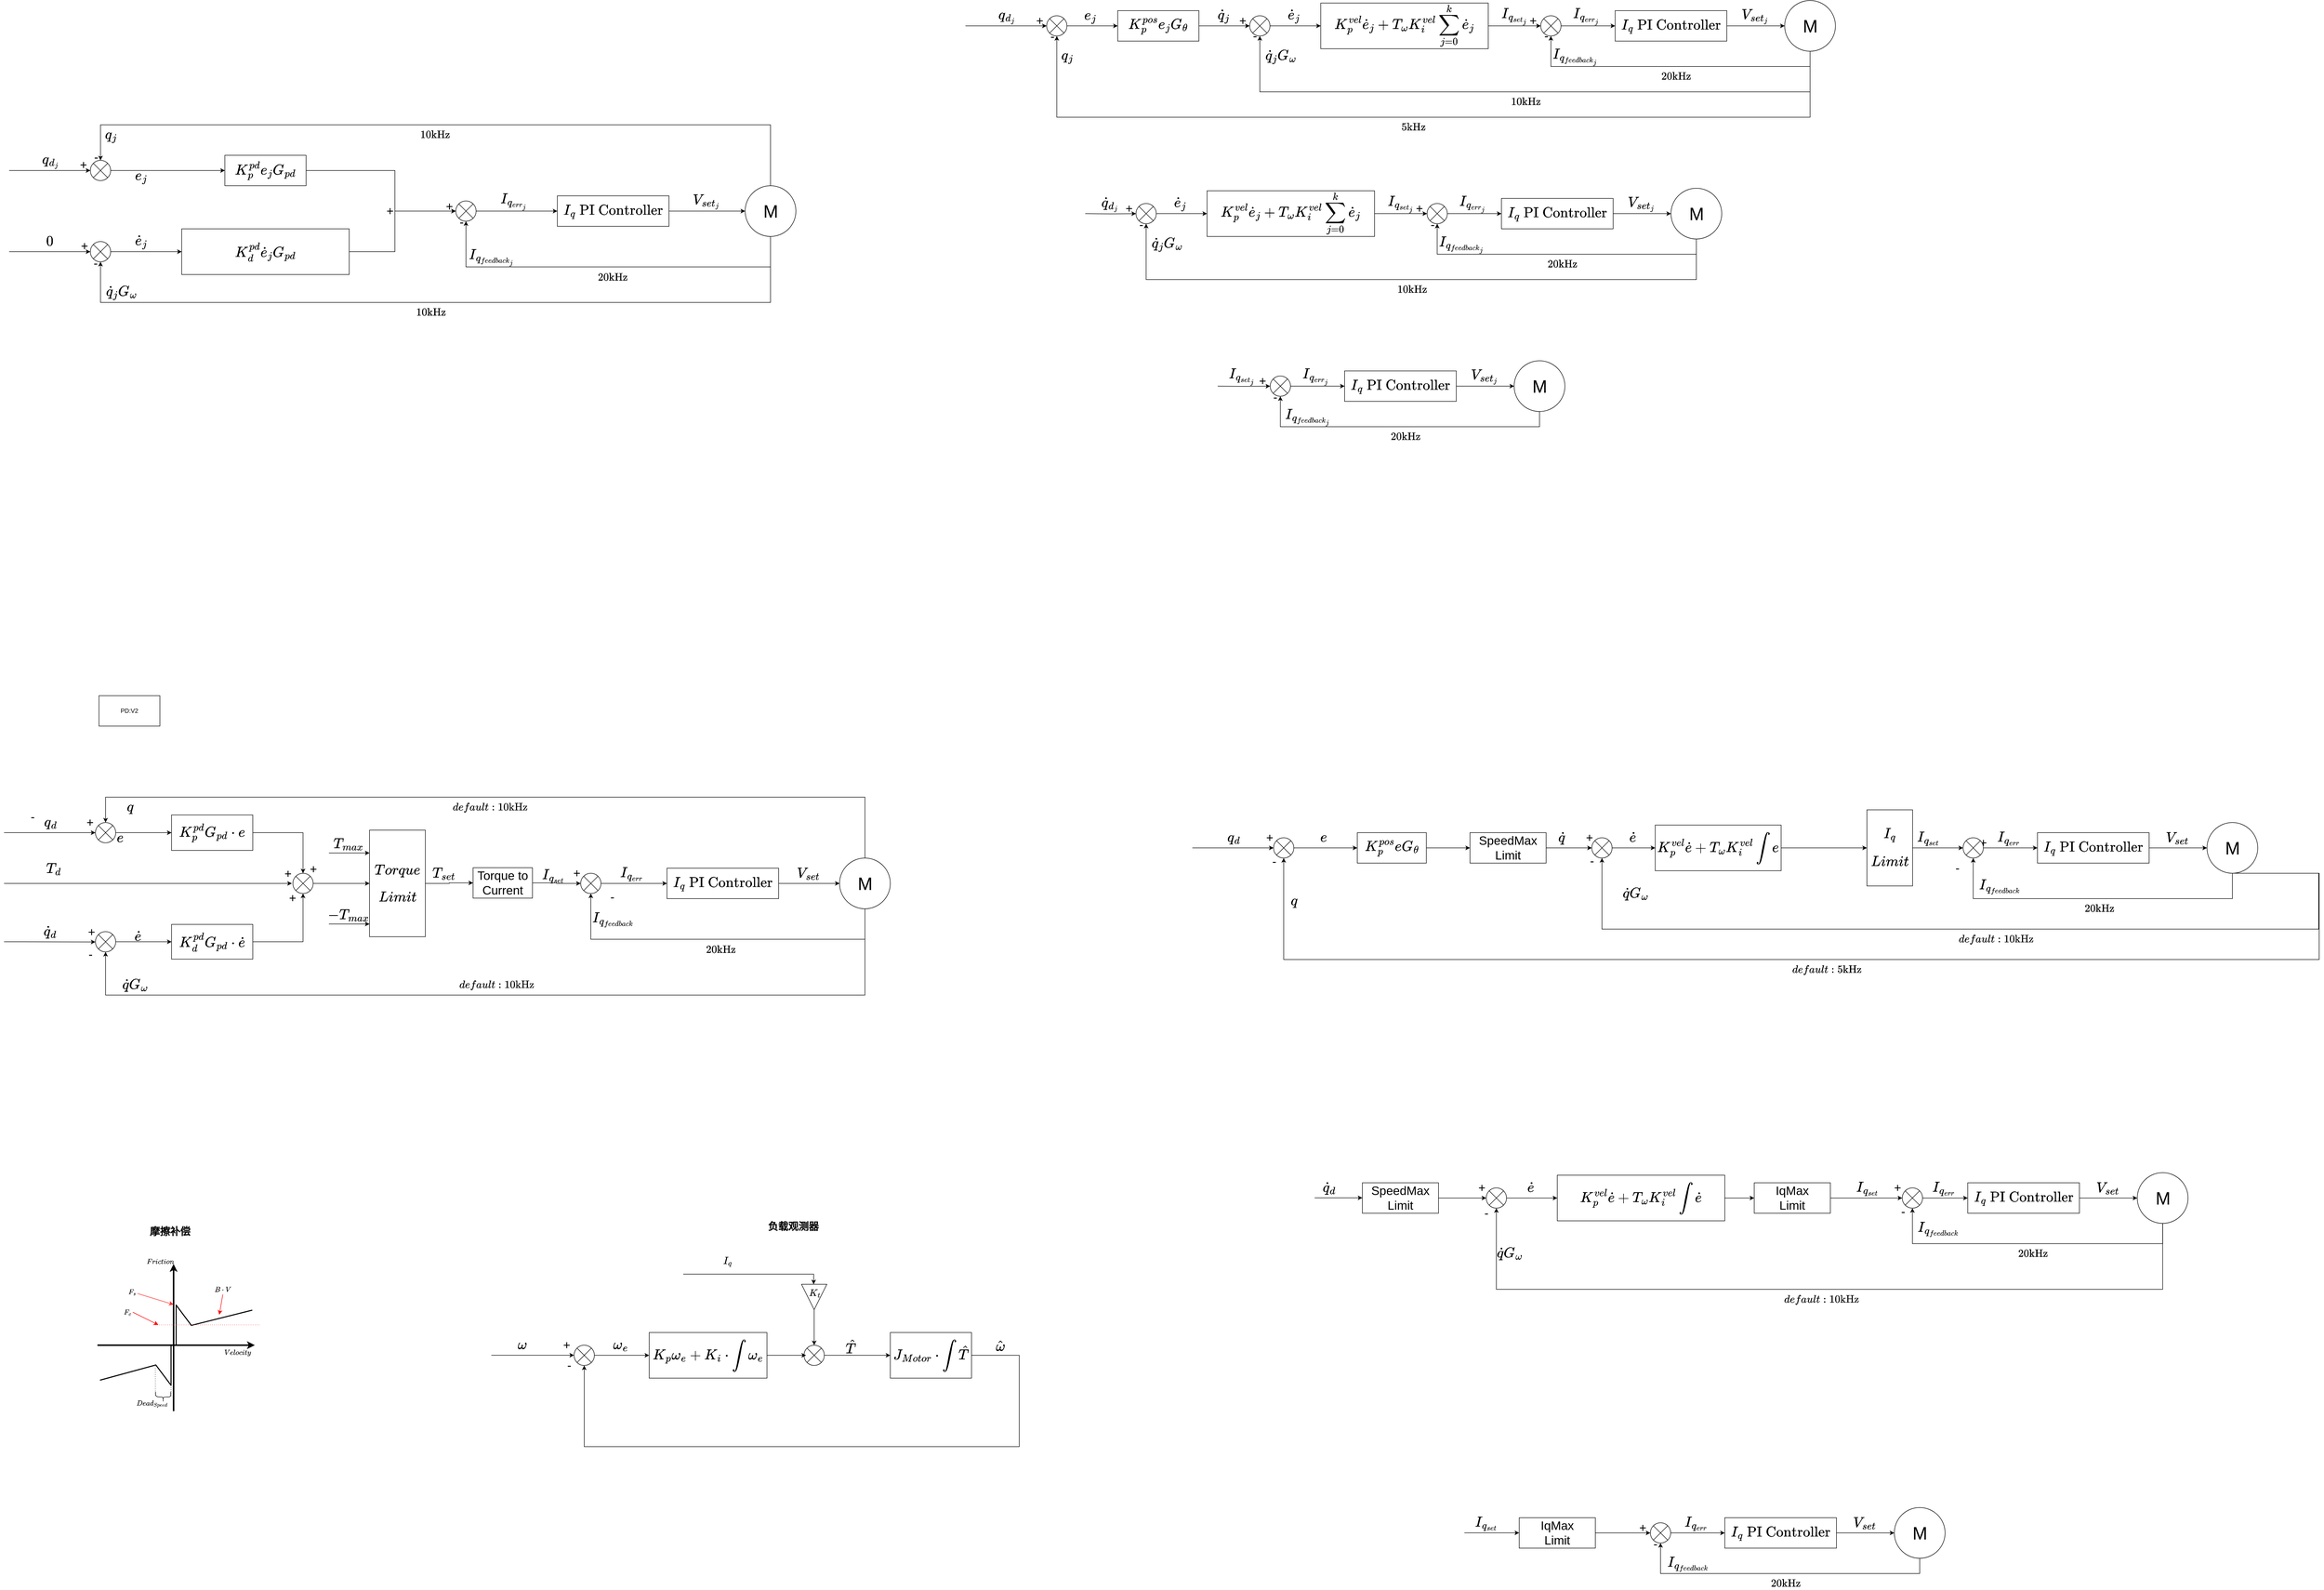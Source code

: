 <mxfile version="24.7.17">
  <diagram name="第 1 页" id="f8YywHsEjH6FdnHRCllN">
    <mxGraphModel dx="4148" dy="3657" grid="1" gridSize="10" guides="1" tooltips="1" connect="1" arrows="1" fold="1" page="1" pageScale="1" pageWidth="827" pageHeight="1169" background="none" math="1" shadow="0">
      <root>
        <mxCell id="0" />
        <mxCell id="1" parent="0" />
        <mxCell id="HIBAQgxya3U2K_z9rvxj-6" value="&lt;font style=&quot;font-size: 24px;&quot;&gt;$$K_{p}^{vel} \dot{e}_{j} + T_{\omega} K_{i}^{vel} \sum_{j = 0}^{k} \dot{e}_{j}$$&lt;/font&gt;" style="rounded=0;whiteSpace=wrap;html=1;" parent="1" vertex="1">
          <mxGeometry x="2794" y="-115" width="330" height="90" as="geometry" />
        </mxCell>
        <mxCell id="HIBAQgxya3U2K_z9rvxj-3" style="edgeStyle=orthogonalEdgeStyle;rounded=0;orthogonalLoop=1;jettySize=auto;html=1;exitX=1;exitY=0.5;exitDx=0;exitDy=0;entryX=0;entryY=0.5;entryDx=0;entryDy=0;" parent="1" source="HIBAQgxya3U2K_z9rvxj-1" target="HIBAQgxya3U2K_z9rvxj-2" edge="1">
          <mxGeometry relative="1" as="geometry" />
        </mxCell>
        <mxCell id="HIBAQgxya3U2K_z9rvxj-14" value="&lt;font style=&quot;font-size: 24px;&quot;&gt;$$e_{j}$$&lt;/font&gt;" style="edgeLabel;html=1;align=center;verticalAlign=middle;resizable=0;points=[];labelBackgroundColor=none;" parent="HIBAQgxya3U2K_z9rvxj-3" vertex="1" connectable="0">
          <mxGeometry x="-0.084" relative="1" as="geometry">
            <mxPoint y="-20" as="offset" />
          </mxGeometry>
        </mxCell>
        <mxCell id="HIBAQgxya3U2K_z9rvxj-1" value="" style="shape=sumEllipse;perimeter=ellipsePerimeter;whiteSpace=wrap;html=1;backgroundOutline=1;" parent="1" vertex="1">
          <mxGeometry x="2254" y="-90" width="40" height="40" as="geometry" />
        </mxCell>
        <mxCell id="HIBAQgxya3U2K_z9rvxj-5" style="edgeStyle=orthogonalEdgeStyle;rounded=0;orthogonalLoop=1;jettySize=auto;html=1;exitX=1;exitY=0.5;exitDx=0;exitDy=0;entryX=0;entryY=0.5;entryDx=0;entryDy=0;" parent="1" source="HIBAQgxya3U2K_z9rvxj-2" target="HIBAQgxya3U2K_z9rvxj-4" edge="1">
          <mxGeometry relative="1" as="geometry" />
        </mxCell>
        <mxCell id="HIBAQgxya3U2K_z9rvxj-16" value="&lt;font style=&quot;font-size: 24px;&quot;&gt;$$\dot{q}_{j}$$&lt;/font&gt;" style="edgeLabel;html=1;align=center;verticalAlign=middle;resizable=0;points=[];labelBackgroundColor=none;" parent="HIBAQgxya3U2K_z9rvxj-5" vertex="1" connectable="0">
          <mxGeometry x="-0.048" y="1" relative="1" as="geometry">
            <mxPoint y="-19" as="offset" />
          </mxGeometry>
        </mxCell>
        <mxCell id="HIBAQgxya3U2K_z9rvxj-36" value="&lt;font style=&quot;font-size: 24px;&quot;&gt;+&lt;/font&gt;" style="edgeLabel;html=1;align=center;verticalAlign=middle;resizable=0;points=[];labelBackgroundColor=none;" parent="HIBAQgxya3U2K_z9rvxj-5" vertex="1" connectable="0">
          <mxGeometry x="0.72" relative="1" as="geometry">
            <mxPoint y="-10" as="offset" />
          </mxGeometry>
        </mxCell>
        <mxCell id="HIBAQgxya3U2K_z9rvxj-2" value="&lt;font style=&quot;font-size: 24px;&quot;&gt;$$K_{p}^{pos} e_{j} G_{\theta}$$&lt;/font&gt;" style="rounded=0;whiteSpace=wrap;html=1;" parent="1" vertex="1">
          <mxGeometry x="2394" y="-100" width="160" height="60" as="geometry" />
        </mxCell>
        <mxCell id="HIBAQgxya3U2K_z9rvxj-7" style="edgeStyle=orthogonalEdgeStyle;rounded=0;orthogonalLoop=1;jettySize=auto;html=1;exitX=1;exitY=0.5;exitDx=0;exitDy=0;entryX=0;entryY=0.5;entryDx=0;entryDy=0;" parent="1" source="HIBAQgxya3U2K_z9rvxj-4" target="HIBAQgxya3U2K_z9rvxj-6" edge="1">
          <mxGeometry relative="1" as="geometry" />
        </mxCell>
        <mxCell id="HIBAQgxya3U2K_z9rvxj-17" value="&lt;font style=&quot;font-size: 24px;&quot;&gt;$$\dot{e}_{j}$$&lt;/font&gt;" style="edgeLabel;html=1;align=center;verticalAlign=middle;resizable=0;points=[];labelBackgroundColor=none;" parent="HIBAQgxya3U2K_z9rvxj-7" vertex="1" connectable="0">
          <mxGeometry x="-0.069" y="1" relative="1" as="geometry">
            <mxPoint y="-19" as="offset" />
          </mxGeometry>
        </mxCell>
        <mxCell id="HIBAQgxya3U2K_z9rvxj-4" value="" style="shape=sumEllipse;perimeter=ellipsePerimeter;whiteSpace=wrap;html=1;backgroundOutline=1;" parent="1" vertex="1">
          <mxGeometry x="2654" y="-90" width="40" height="40" as="geometry" />
        </mxCell>
        <mxCell id="HIBAQgxya3U2K_z9rvxj-9" style="edgeStyle=orthogonalEdgeStyle;rounded=0;orthogonalLoop=1;jettySize=auto;html=1;exitX=1;exitY=0.5;exitDx=0;exitDy=0;entryX=0;entryY=0.5;entryDx=0;entryDy=0;" parent="1" source="HIBAQgxya3U2K_z9rvxj-6" target="HIBAQgxya3U2K_z9rvxj-8" edge="1">
          <mxGeometry relative="1" as="geometry" />
        </mxCell>
        <mxCell id="HIBAQgxya3U2K_z9rvxj-18" value="&lt;font style=&quot;font-size: 24px;&quot;&gt;$$I_{q_{set_{j}}}$$&lt;/font&gt;" style="edgeLabel;html=1;align=center;verticalAlign=middle;resizable=0;points=[];labelBackgroundColor=none;" parent="HIBAQgxya3U2K_z9rvxj-9" vertex="1" connectable="0">
          <mxGeometry x="-0.02" y="-1" relative="1" as="geometry">
            <mxPoint y="-21" as="offset" />
          </mxGeometry>
        </mxCell>
        <mxCell id="HIBAQgxya3U2K_z9rvxj-38" value="&lt;font style=&quot;font-size: 24px;&quot;&gt;+&lt;/font&gt;" style="edgeLabel;html=1;align=center;verticalAlign=middle;resizable=0;points=[];labelBackgroundColor=none;" parent="HIBAQgxya3U2K_z9rvxj-9" vertex="1" connectable="0">
          <mxGeometry x="0.722" relative="1" as="geometry">
            <mxPoint x="-1" y="-10" as="offset" />
          </mxGeometry>
        </mxCell>
        <mxCell id="HIBAQgxya3U2K_z9rvxj-11" style="edgeStyle=orthogonalEdgeStyle;rounded=0;orthogonalLoop=1;jettySize=auto;html=1;exitX=1;exitY=0.5;exitDx=0;exitDy=0;entryX=0;entryY=0.5;entryDx=0;entryDy=0;" parent="1" source="h92efnEn3jgeTVQK39Qd-1" target="HIBAQgxya3U2K_z9rvxj-10" edge="1">
          <mxGeometry relative="1" as="geometry" />
        </mxCell>
        <mxCell id="h92efnEn3jgeTVQK39Qd-4" value="&lt;font style=&quot;font-size: 24px;&quot;&gt;$$V_{set_{j}}$$&lt;/font&gt;" style="edgeLabel;html=1;align=center;verticalAlign=middle;resizable=0;points=[];labelBackgroundColor=none;" parent="HIBAQgxya3U2K_z9rvxj-11" vertex="1" connectable="0">
          <mxGeometry x="-0.033" y="1" relative="1" as="geometry">
            <mxPoint y="-19" as="offset" />
          </mxGeometry>
        </mxCell>
        <mxCell id="HIBAQgxya3U2K_z9rvxj-8" value="" style="shape=sumEllipse;perimeter=ellipsePerimeter;whiteSpace=wrap;html=1;backgroundOutline=1;" parent="1" vertex="1">
          <mxGeometry x="3227.42" y="-90" width="40" height="40" as="geometry" />
        </mxCell>
        <mxCell id="HIBAQgxya3U2K_z9rvxj-20" style="edgeStyle=orthogonalEdgeStyle;rounded=0;orthogonalLoop=1;jettySize=auto;html=1;exitX=0.5;exitY=1;exitDx=0;exitDy=0;entryX=0.5;entryY=1;entryDx=0;entryDy=0;" parent="1" source="HIBAQgxya3U2K_z9rvxj-10" target="HIBAQgxya3U2K_z9rvxj-1" edge="1">
          <mxGeometry relative="1" as="geometry">
            <Array as="points">
              <mxPoint x="3758" y="110" />
              <mxPoint x="2274" y="110" />
            </Array>
          </mxGeometry>
        </mxCell>
        <mxCell id="HIBAQgxya3U2K_z9rvxj-26" value="&lt;font style=&quot;font-size: 18px;&quot;&gt;$$5\rm{kHz}$$&lt;/font&gt;" style="edgeLabel;html=1;align=center;verticalAlign=middle;resizable=0;points=[];labelBackgroundColor=none;" parent="HIBAQgxya3U2K_z9rvxj-20" vertex="1" connectable="0">
          <mxGeometry x="-0.011" y="1" relative="1" as="geometry">
            <mxPoint x="-35" y="19" as="offset" />
          </mxGeometry>
        </mxCell>
        <mxCell id="HIBAQgxya3U2K_z9rvxj-30" value="&lt;font style=&quot;font-size: 24px;&quot;&gt;$$q_{j}$$&lt;/font&gt;" style="edgeLabel;html=1;align=center;verticalAlign=middle;resizable=0;points=[];labelBackgroundColor=none;" parent="HIBAQgxya3U2K_z9rvxj-20" vertex="1" connectable="0">
          <mxGeometry x="0.887" relative="1" as="geometry">
            <mxPoint x="20" y="-61" as="offset" />
          </mxGeometry>
        </mxCell>
        <mxCell id="HIBAQgxya3U2K_z9rvxj-21" style="edgeStyle=orthogonalEdgeStyle;rounded=0;orthogonalLoop=1;jettySize=auto;html=1;exitX=0.5;exitY=1;exitDx=0;exitDy=0;entryX=0.5;entryY=1;entryDx=0;entryDy=0;" parent="1" source="HIBAQgxya3U2K_z9rvxj-10" target="HIBAQgxya3U2K_z9rvxj-4" edge="1">
          <mxGeometry relative="1" as="geometry">
            <Array as="points">
              <mxPoint x="3758" y="60" />
              <mxPoint x="2674" y="60" />
            </Array>
          </mxGeometry>
        </mxCell>
        <mxCell id="HIBAQgxya3U2K_z9rvxj-25" value="&lt;font style=&quot;font-size: 18px;&quot;&gt;$$10\rm{kHz}$$&lt;/font&gt;" style="edgeLabel;html=1;align=center;verticalAlign=middle;resizable=0;points=[];labelBackgroundColor=none;" parent="HIBAQgxya3U2K_z9rvxj-21" vertex="1" connectable="0">
          <mxGeometry x="-0.013" relative="1" as="geometry">
            <mxPoint x="-12" y="20" as="offset" />
          </mxGeometry>
        </mxCell>
        <mxCell id="HIBAQgxya3U2K_z9rvxj-31" value="&lt;font style=&quot;font-size: 24px;&quot;&gt;$$\dot{q}_{j} G_{\omega}$$&lt;/font&gt;" style="edgeLabel;html=1;align=center;verticalAlign=middle;resizable=0;points=[];labelBackgroundColor=none;" parent="HIBAQgxya3U2K_z9rvxj-21" vertex="1" connectable="0">
          <mxGeometry x="0.803" y="-1" relative="1" as="geometry">
            <mxPoint x="25" y="-69" as="offset" />
          </mxGeometry>
        </mxCell>
        <mxCell id="HIBAQgxya3U2K_z9rvxj-22" style="edgeStyle=orthogonalEdgeStyle;rounded=0;orthogonalLoop=1;jettySize=auto;html=1;exitX=0.5;exitY=1;exitDx=0;exitDy=0;entryX=0.5;entryY=1;entryDx=0;entryDy=0;" parent="1" source="HIBAQgxya3U2K_z9rvxj-10" target="HIBAQgxya3U2K_z9rvxj-8" edge="1">
          <mxGeometry relative="1" as="geometry">
            <Array as="points">
              <mxPoint x="3758" y="10" />
              <mxPoint x="3247" y="10" />
            </Array>
          </mxGeometry>
        </mxCell>
        <mxCell id="HIBAQgxya3U2K_z9rvxj-24" value="&lt;font style=&quot;font-size: 18px;&quot;&gt;$$20\rm{kHz}$$&lt;/font&gt;" style="edgeLabel;html=1;align=center;verticalAlign=middle;resizable=0;points=[];labelBackgroundColor=none;" parent="HIBAQgxya3U2K_z9rvxj-22" vertex="1" connectable="0">
          <mxGeometry x="-0.102" relative="1" as="geometry">
            <mxPoint x="-25" y="20" as="offset" />
          </mxGeometry>
        </mxCell>
        <mxCell id="HIBAQgxya3U2K_z9rvxj-10" value="M" style="verticalLabelPosition=middle;shadow=0;dashed=0;align=center;html=1;verticalAlign=middle;strokeWidth=1;shape=ellipse;aspect=fixed;fontSize=35;" parent="1" vertex="1">
          <mxGeometry x="3708" y="-120" width="100" height="100" as="geometry" />
        </mxCell>
        <mxCell id="HIBAQgxya3U2K_z9rvxj-12" value="" style="endArrow=classic;html=1;rounded=0;" parent="1" edge="1">
          <mxGeometry width="50" height="50" relative="1" as="geometry">
            <mxPoint x="2094" y="-70" as="sourcePoint" />
            <mxPoint x="2254" y="-70" as="targetPoint" />
          </mxGeometry>
        </mxCell>
        <mxCell id="HIBAQgxya3U2K_z9rvxj-13" value="&lt;font style=&quot;font-size: 24px;&quot;&gt;$$q_{d_{j}}$$&lt;/font&gt;" style="edgeLabel;html=1;align=center;verticalAlign=middle;resizable=0;points=[];labelBackgroundColor=none;" parent="HIBAQgxya3U2K_z9rvxj-12" vertex="1" connectable="0">
          <mxGeometry x="0.006" y="3" relative="1" as="geometry">
            <mxPoint y="-17" as="offset" />
          </mxGeometry>
        </mxCell>
        <mxCell id="HIBAQgxya3U2K_z9rvxj-34" value="&lt;font style=&quot;font-size: 24px;&quot;&gt;+&lt;/font&gt;" style="edgeLabel;html=1;align=center;verticalAlign=middle;resizable=0;points=[];labelBackgroundColor=none;" parent="HIBAQgxya3U2K_z9rvxj-12" vertex="1" connectable="0">
          <mxGeometry x="0.678" relative="1" as="geometry">
            <mxPoint x="12" y="-10" as="offset" />
          </mxGeometry>
        </mxCell>
        <mxCell id="HIBAQgxya3U2K_z9rvxj-35" value="&lt;font style=&quot;font-size: 24px;&quot;&gt;-&lt;/font&gt;" style="edgeLabel;html=1;align=center;verticalAlign=middle;resizable=0;points=[];labelBackgroundColor=none;" parent="1" vertex="1" connectable="0">
          <mxGeometry x="2267.997" y="-50" as="geometry">
            <mxPoint x="-3" y="1" as="offset" />
          </mxGeometry>
        </mxCell>
        <mxCell id="HIBAQgxya3U2K_z9rvxj-37" value="&lt;font style=&quot;font-size: 24px;&quot;&gt;-&lt;/font&gt;" style="edgeLabel;html=1;align=center;verticalAlign=middle;resizable=0;points=[];labelBackgroundColor=none;" parent="1" vertex="1" connectable="0">
          <mxGeometry x="2664.002" y="-50.0" as="geometry" />
        </mxCell>
        <mxCell id="HIBAQgxya3U2K_z9rvxj-39" value="&lt;font style=&quot;font-size: 24px;&quot;&gt;-&lt;/font&gt;" style="edgeLabel;html=1;align=center;verticalAlign=middle;resizable=0;points=[];labelBackgroundColor=none;" parent="1" vertex="1" connectable="0">
          <mxGeometry x="3090.0" y="-78" as="geometry">
            <mxPoint x="148" y="28" as="offset" />
          </mxGeometry>
        </mxCell>
        <mxCell id="HIBAQgxya3U2K_z9rvxj-43" value="&lt;font style=&quot;font-size: 24px;&quot;&gt;$$I_{q_{feedback_{j}}}$$&lt;/font&gt;" style="edgeLabel;html=1;align=center;verticalAlign=middle;resizable=0;points=[];labelBackgroundColor=none;" parent="1" vertex="1" connectable="0">
          <mxGeometry x="3295.005" y="-9.997" as="geometry" />
        </mxCell>
        <mxCell id="h92efnEn3jgeTVQK39Qd-2" value="" style="edgeStyle=orthogonalEdgeStyle;rounded=0;orthogonalLoop=1;jettySize=auto;html=1;exitX=1;exitY=0.5;exitDx=0;exitDy=0;entryX=0;entryY=0.5;entryDx=0;entryDy=0;" parent="1" source="HIBAQgxya3U2K_z9rvxj-8" target="h92efnEn3jgeTVQK39Qd-1" edge="1">
          <mxGeometry relative="1" as="geometry">
            <mxPoint x="3267" y="-70" as="sourcePoint" />
            <mxPoint x="3534" y="-70" as="targetPoint" />
          </mxGeometry>
        </mxCell>
        <mxCell id="h92efnEn3jgeTVQK39Qd-3" value="&lt;font style=&quot;font-size: 24px;&quot;&gt;$$I_{q_{err_{j}}}$$&lt;/font&gt;" style="edgeLabel;html=1;align=center;verticalAlign=middle;resizable=0;points=[];labelBackgroundColor=none;" parent="h92efnEn3jgeTVQK39Qd-2" vertex="1" connectable="0">
          <mxGeometry x="-0.082" y="-1" relative="1" as="geometry">
            <mxPoint y="-21" as="offset" />
          </mxGeometry>
        </mxCell>
        <mxCell id="h92efnEn3jgeTVQK39Qd-1" value="&lt;font style=&quot;font-size: 24px;&quot;&gt;$$I_{q} \ \text{PI Controller}$$&lt;/font&gt;" style="rounded=0;whiteSpace=wrap;html=1;" parent="1" vertex="1">
          <mxGeometry x="3374" y="-100" width="220" height="60" as="geometry" />
        </mxCell>
        <mxCell id="7iqt9CYVd9aHQICD8VI--1" value="&lt;font style=&quot;font-size: 24px;&quot;&gt;$$K_{d}^{pd} \dot{e}_{j}&amp;nbsp;G_{pd}$$&lt;/font&gt;" style="rounded=0;whiteSpace=wrap;html=1;" parent="1" vertex="1">
          <mxGeometry x="550" y="330" width="330" height="90" as="geometry" />
        </mxCell>
        <mxCell id="7iqt9CYVd9aHQICD8VI--2" style="edgeStyle=orthogonalEdgeStyle;rounded=0;orthogonalLoop=1;jettySize=auto;html=1;exitX=1;exitY=0.5;exitDx=0;exitDy=0;entryX=0;entryY=0.5;entryDx=0;entryDy=0;" parent="1" source="7iqt9CYVd9aHQICD8VI--4" target="7iqt9CYVd9aHQICD8VI--8" edge="1">
          <mxGeometry relative="1" as="geometry" />
        </mxCell>
        <mxCell id="7iqt9CYVd9aHQICD8VI--3" value="&lt;font style=&quot;font-size: 24px;&quot;&gt;$$e_{j}$$&lt;/font&gt;" style="edgeLabel;html=1;align=center;verticalAlign=middle;resizable=0;points=[];labelBackgroundColor=none;" parent="7iqt9CYVd9aHQICD8VI--2" vertex="1" connectable="0">
          <mxGeometry x="-0.084" relative="1" as="geometry">
            <mxPoint x="-43" y="11" as="offset" />
          </mxGeometry>
        </mxCell>
        <mxCell id="7iqt9CYVd9aHQICD8VI--4" value="" style="shape=sumEllipse;perimeter=ellipsePerimeter;whiteSpace=wrap;html=1;backgroundOutline=1;" parent="1" vertex="1">
          <mxGeometry x="370" y="195" width="40" height="40" as="geometry" />
        </mxCell>
        <mxCell id="7iqt9CYVd9aHQICD8VI--5" style="edgeStyle=orthogonalEdgeStyle;rounded=0;orthogonalLoop=1;jettySize=auto;html=1;entryX=0;entryY=0.5;entryDx=0;entryDy=0;" parent="1" target="7iqt9CYVd9aHQICD8VI--11" edge="1">
          <mxGeometry relative="1" as="geometry">
            <mxPoint x="210" y="375" as="sourcePoint" />
            <mxPoint x="370.0" y="474.77" as="targetPoint" />
            <Array as="points">
              <mxPoint x="210" y="375" />
            </Array>
          </mxGeometry>
        </mxCell>
        <mxCell id="7iqt9CYVd9aHQICD8VI--6" value="&lt;font style=&quot;font-size: 24px;&quot;&gt;$$0$$&lt;/font&gt;" style="edgeLabel;html=1;align=center;verticalAlign=middle;resizable=0;points=[];labelBackgroundColor=none;" parent="7iqt9CYVd9aHQICD8VI--5" vertex="1" connectable="0">
          <mxGeometry x="-0.048" y="1" relative="1" as="geometry">
            <mxPoint x="4" y="-19" as="offset" />
          </mxGeometry>
        </mxCell>
        <mxCell id="7iqt9CYVd9aHQICD8VI--7" value="&lt;font style=&quot;font-size: 24px;&quot;&gt;+&lt;/font&gt;" style="edgeLabel;html=1;align=center;verticalAlign=middle;resizable=0;points=[];labelBackgroundColor=none;" parent="7iqt9CYVd9aHQICD8VI--5" vertex="1" connectable="0">
          <mxGeometry x="0.72" relative="1" as="geometry">
            <mxPoint x="10" y="-11" as="offset" />
          </mxGeometry>
        </mxCell>
        <mxCell id="7iqt9CYVd9aHQICD8VI--37" style="edgeStyle=orthogonalEdgeStyle;rounded=0;orthogonalLoop=1;jettySize=auto;html=1;exitX=1;exitY=0.5;exitDx=0;exitDy=0;entryX=0;entryY=0.5;entryDx=0;entryDy=0;" parent="1" source="7iqt9CYVd9aHQICD8VI--8" target="7iqt9CYVd9aHQICD8VI--17" edge="1">
          <mxGeometry relative="1" as="geometry">
            <Array as="points">
              <mxPoint x="970" y="215" />
              <mxPoint x="970" y="295" />
            </Array>
          </mxGeometry>
        </mxCell>
        <mxCell id="7iqt9CYVd9aHQICD8VI--8" value="&lt;font style=&quot;font-size: 24px;&quot;&gt;$$K_{p}^{pd} e_{j} G_{pd}$$&lt;/font&gt;" style="rounded=0;whiteSpace=wrap;html=1;" parent="1" vertex="1">
          <mxGeometry x="635" y="185" width="160" height="60" as="geometry" />
        </mxCell>
        <mxCell id="7iqt9CYVd9aHQICD8VI--9" style="edgeStyle=orthogonalEdgeStyle;rounded=0;orthogonalLoop=1;jettySize=auto;html=1;exitX=1;exitY=0.5;exitDx=0;exitDy=0;entryX=0;entryY=0.5;entryDx=0;entryDy=0;" parent="1" source="7iqt9CYVd9aHQICD8VI--11" target="7iqt9CYVd9aHQICD8VI--1" edge="1">
          <mxGeometry relative="1" as="geometry">
            <Array as="points">
              <mxPoint x="530" y="375" />
              <mxPoint x="530" y="375" />
            </Array>
          </mxGeometry>
        </mxCell>
        <mxCell id="7iqt9CYVd9aHQICD8VI--10" value="&lt;font style=&quot;font-size: 24px;&quot;&gt;$$\dot{e}_{j}$$&lt;/font&gt;" style="edgeLabel;html=1;align=center;verticalAlign=middle;resizable=0;points=[];labelBackgroundColor=none;" parent="7iqt9CYVd9aHQICD8VI--9" vertex="1" connectable="0">
          <mxGeometry x="-0.069" y="1" relative="1" as="geometry">
            <mxPoint x="-5" y="-19" as="offset" />
          </mxGeometry>
        </mxCell>
        <mxCell id="7iqt9CYVd9aHQICD8VI--11" value="" style="shape=sumEllipse;perimeter=ellipsePerimeter;whiteSpace=wrap;html=1;backgroundOutline=1;" parent="1" vertex="1">
          <mxGeometry x="370" y="355" width="40" height="40" as="geometry" />
        </mxCell>
        <mxCell id="7iqt9CYVd9aHQICD8VI--12" style="edgeStyle=orthogonalEdgeStyle;rounded=0;orthogonalLoop=1;jettySize=auto;html=1;exitX=1;exitY=0.5;exitDx=0;exitDy=0;entryX=0;entryY=0.5;entryDx=0;entryDy=0;" parent="1" source="7iqt9CYVd9aHQICD8VI--1" target="7iqt9CYVd9aHQICD8VI--17" edge="1">
          <mxGeometry relative="1" as="geometry">
            <Array as="points">
              <mxPoint x="970" y="375" />
              <mxPoint x="970" y="295" />
            </Array>
          </mxGeometry>
        </mxCell>
        <mxCell id="7iqt9CYVd9aHQICD8VI--14" value="&lt;font style=&quot;font-size: 24px;&quot;&gt;+&lt;/font&gt;" style="edgeLabel;html=1;align=center;verticalAlign=middle;resizable=0;points=[];labelBackgroundColor=none;" parent="7iqt9CYVd9aHQICD8VI--12" vertex="1" connectable="0">
          <mxGeometry x="0.722" relative="1" as="geometry">
            <mxPoint x="-90" as="offset" />
          </mxGeometry>
        </mxCell>
        <mxCell id="7iqt9CYVd9aHQICD8VI--15" style="edgeStyle=orthogonalEdgeStyle;rounded=0;orthogonalLoop=1;jettySize=auto;html=1;exitX=1;exitY=0.5;exitDx=0;exitDy=0;entryX=0;entryY=0.5;entryDx=0;entryDy=0;" parent="1" source="7iqt9CYVd9aHQICD8VI--36" target="7iqt9CYVd9aHQICD8VI--26" edge="1">
          <mxGeometry relative="1" as="geometry">
            <mxPoint x="1824" y="285.0" as="targetPoint" />
          </mxGeometry>
        </mxCell>
        <mxCell id="7iqt9CYVd9aHQICD8VI--16" value="&lt;font style=&quot;font-size: 24px;&quot;&gt;$$V_{set_{j}}$$&lt;/font&gt;" style="edgeLabel;html=1;align=center;verticalAlign=middle;resizable=0;points=[];labelBackgroundColor=none;" parent="7iqt9CYVd9aHQICD8VI--15" vertex="1" connectable="0">
          <mxGeometry x="-0.033" y="1" relative="1" as="geometry">
            <mxPoint y="-19" as="offset" />
          </mxGeometry>
        </mxCell>
        <mxCell id="7iqt9CYVd9aHQICD8VI--17" value="" style="shape=sumEllipse;perimeter=ellipsePerimeter;whiteSpace=wrap;html=1;backgroundOutline=1;" parent="1" vertex="1">
          <mxGeometry x="1090" y="275" width="40" height="40" as="geometry" />
        </mxCell>
        <mxCell id="7iqt9CYVd9aHQICD8VI--18" style="edgeStyle=orthogonalEdgeStyle;rounded=0;orthogonalLoop=1;jettySize=auto;html=1;exitX=0.5;exitY=0;exitDx=0;exitDy=0;entryX=0.5;entryY=0;entryDx=0;entryDy=0;" parent="1" source="7iqt9CYVd9aHQICD8VI--26" target="7iqt9CYVd9aHQICD8VI--4" edge="1">
          <mxGeometry relative="1" as="geometry">
            <Array as="points">
              <mxPoint x="1710" y="125" />
              <mxPoint x="390" y="125" />
            </Array>
            <mxPoint x="1854" y="25.0" as="sourcePoint" />
            <mxPoint x="370" y="-5.0" as="targetPoint" />
          </mxGeometry>
        </mxCell>
        <mxCell id="7iqt9CYVd9aHQICD8VI--19" value="&lt;font style=&quot;font-size: 18px;&quot;&gt;$$10\rm{kHz}$$&lt;/font&gt;" style="edgeLabel;html=1;align=center;verticalAlign=middle;resizable=0;points=[];labelBackgroundColor=none;" parent="7iqt9CYVd9aHQICD8VI--18" vertex="1" connectable="0">
          <mxGeometry x="-0.011" y="1" relative="1" as="geometry">
            <mxPoint x="-35" y="19" as="offset" />
          </mxGeometry>
        </mxCell>
        <mxCell id="7iqt9CYVd9aHQICD8VI--20" value="&lt;font style=&quot;font-size: 24px;&quot;&gt;$$q_{j}$$&lt;/font&gt;" style="edgeLabel;html=1;align=center;verticalAlign=middle;resizable=0;points=[];labelBackgroundColor=none;" parent="7iqt9CYVd9aHQICD8VI--18" vertex="1" connectable="0">
          <mxGeometry x="0.887" relative="1" as="geometry">
            <mxPoint x="4" y="20" as="offset" />
          </mxGeometry>
        </mxCell>
        <mxCell id="7iqt9CYVd9aHQICD8VI--21" style="edgeStyle=orthogonalEdgeStyle;rounded=0;orthogonalLoop=1;jettySize=auto;html=1;exitX=0.5;exitY=1;exitDx=0;exitDy=0;entryX=0.5;entryY=1;entryDx=0;entryDy=0;" parent="1" source="7iqt9CYVd9aHQICD8VI--26" target="7iqt9CYVd9aHQICD8VI--11" edge="1">
          <mxGeometry relative="1" as="geometry">
            <Array as="points">
              <mxPoint x="1710" y="475" />
              <mxPoint x="390" y="475" />
            </Array>
            <mxPoint x="1834" y="295" as="sourcePoint" />
            <mxPoint x="350" y="425" as="targetPoint" />
          </mxGeometry>
        </mxCell>
        <mxCell id="7iqt9CYVd9aHQICD8VI--22" value="&lt;font style=&quot;font-size: 18px;&quot;&gt;$$10\rm{kHz}$$&lt;/font&gt;" style="edgeLabel;html=1;align=center;verticalAlign=middle;resizable=0;points=[];labelBackgroundColor=none;" parent="7iqt9CYVd9aHQICD8VI--21" vertex="1" connectable="0">
          <mxGeometry x="-0.013" relative="1" as="geometry">
            <mxPoint x="-44" y="20" as="offset" />
          </mxGeometry>
        </mxCell>
        <mxCell id="7iqt9CYVd9aHQICD8VI--23" value="&lt;font style=&quot;font-size: 24px;&quot;&gt;$$\dot{q}_{j} G_{\omega}$$&lt;/font&gt;" style="edgeLabel;html=1;align=center;verticalAlign=middle;resizable=0;points=[];labelBackgroundColor=none;" parent="7iqt9CYVd9aHQICD8VI--21" vertex="1" connectable="0">
          <mxGeometry x="0.803" y="-1" relative="1" as="geometry">
            <mxPoint x="-30" y="-19" as="offset" />
          </mxGeometry>
        </mxCell>
        <mxCell id="7iqt9CYVd9aHQICD8VI--24" style="edgeStyle=orthogonalEdgeStyle;rounded=0;orthogonalLoop=1;jettySize=auto;html=1;entryX=0.5;entryY=1;entryDx=0;entryDy=0;" parent="1" target="7iqt9CYVd9aHQICD8VI--17" edge="1">
          <mxGeometry relative="1" as="geometry">
            <Array as="points">
              <mxPoint x="1710" y="405" />
              <mxPoint x="1110" y="405" />
            </Array>
            <mxPoint x="1710" y="345" as="sourcePoint" />
          </mxGeometry>
        </mxCell>
        <mxCell id="7iqt9CYVd9aHQICD8VI--25" value="&lt;font style=&quot;font-size: 18px;&quot;&gt;$$20\rm{kHz}$$&lt;/font&gt;" style="edgeLabel;html=1;align=center;verticalAlign=middle;resizable=0;points=[];labelBackgroundColor=none;" parent="7iqt9CYVd9aHQICD8VI--24" vertex="1" connectable="0">
          <mxGeometry x="-0.102" relative="1" as="geometry">
            <mxPoint x="-34" y="21" as="offset" />
          </mxGeometry>
        </mxCell>
        <mxCell id="7iqt9CYVd9aHQICD8VI--26" value="M" style="verticalLabelPosition=middle;shadow=0;dashed=0;align=center;html=1;verticalAlign=middle;strokeWidth=1;shape=ellipse;aspect=fixed;fontSize=35;" parent="1" vertex="1">
          <mxGeometry x="1660" y="245" width="100" height="100" as="geometry" />
        </mxCell>
        <mxCell id="7iqt9CYVd9aHQICD8VI--27" value="" style="endArrow=classic;html=1;rounded=0;" parent="1" edge="1">
          <mxGeometry width="50" height="50" relative="1" as="geometry">
            <mxPoint x="210" y="215" as="sourcePoint" />
            <mxPoint x="370" y="215" as="targetPoint" />
          </mxGeometry>
        </mxCell>
        <mxCell id="7iqt9CYVd9aHQICD8VI--28" value="&lt;font style=&quot;font-size: 24px;&quot;&gt;$$q_{d_{j}}$$&lt;/font&gt;" style="edgeLabel;html=1;align=center;verticalAlign=middle;resizable=0;points=[];labelBackgroundColor=none;" parent="7iqt9CYVd9aHQICD8VI--27" vertex="1" connectable="0">
          <mxGeometry x="0.006" y="3" relative="1" as="geometry">
            <mxPoint y="-17" as="offset" />
          </mxGeometry>
        </mxCell>
        <mxCell id="7iqt9CYVd9aHQICD8VI--29" value="&lt;font style=&quot;font-size: 24px;&quot;&gt;+&lt;/font&gt;" style="edgeLabel;html=1;align=center;verticalAlign=middle;resizable=0;points=[];labelBackgroundColor=none;" parent="7iqt9CYVd9aHQICD8VI--27" vertex="1" connectable="0">
          <mxGeometry x="0.678" relative="1" as="geometry">
            <mxPoint x="12" y="-11" as="offset" />
          </mxGeometry>
        </mxCell>
        <mxCell id="7iqt9CYVd9aHQICD8VI--30" value="&lt;font style=&quot;font-size: 24px;&quot;&gt;-&lt;/font&gt;" style="edgeLabel;html=1;align=center;verticalAlign=middle;resizable=0;points=[];labelBackgroundColor=none;" parent="1" vertex="1" connectable="0">
          <mxGeometry x="383.997" y="188" as="geometry">
            <mxPoint x="-3" y="1" as="offset" />
          </mxGeometry>
        </mxCell>
        <mxCell id="7iqt9CYVd9aHQICD8VI--31" value="&lt;font style=&quot;font-size: 24px;&quot;&gt;-&lt;/font&gt;" style="edgeLabel;html=1;align=center;verticalAlign=middle;resizable=0;points=[];labelBackgroundColor=none;" parent="1" vertex="1" connectable="0">
          <mxGeometry x="380.002" y="398" as="geometry" />
        </mxCell>
        <mxCell id="7iqt9CYVd9aHQICD8VI--33" value="&lt;font style=&quot;font-size: 24px;&quot;&gt;$$I_{q_{feedback_{j}}}$$&lt;/font&gt;" style="edgeLabel;html=1;align=center;verticalAlign=middle;resizable=0;points=[];labelBackgroundColor=none;" parent="1" vertex="1" connectable="0">
          <mxGeometry x="1160.005" y="385.003" as="geometry" />
        </mxCell>
        <mxCell id="7iqt9CYVd9aHQICD8VI--34" value="" style="edgeStyle=orthogonalEdgeStyle;rounded=0;orthogonalLoop=1;jettySize=auto;html=1;exitX=1;exitY=0.5;exitDx=0;exitDy=0;entryX=0;entryY=0.5;entryDx=0;entryDy=0;" parent="1" source="7iqt9CYVd9aHQICD8VI--17" target="7iqt9CYVd9aHQICD8VI--36" edge="1">
          <mxGeometry relative="1" as="geometry">
            <mxPoint x="1383" y="285" as="sourcePoint" />
            <mxPoint x="1650" y="285" as="targetPoint" />
          </mxGeometry>
        </mxCell>
        <mxCell id="7iqt9CYVd9aHQICD8VI--35" value="&lt;font style=&quot;font-size: 24px;&quot;&gt;$$I_{q_{err_{j}}}$$&lt;/font&gt;" style="edgeLabel;html=1;align=center;verticalAlign=middle;resizable=0;points=[];labelBackgroundColor=none;" parent="7iqt9CYVd9aHQICD8VI--34" vertex="1" connectable="0">
          <mxGeometry x="-0.082" y="-1" relative="1" as="geometry">
            <mxPoint y="-21" as="offset" />
          </mxGeometry>
        </mxCell>
        <mxCell id="7iqt9CYVd9aHQICD8VI--36" value="&lt;font style=&quot;font-size: 24px;&quot;&gt;$$I_{q} \ \text{PI Controller}$$&lt;/font&gt;" style="rounded=0;whiteSpace=wrap;html=1;" parent="1" vertex="1">
          <mxGeometry x="1290" y="265" width="220" height="60" as="geometry" />
        </mxCell>
        <mxCell id="7iqt9CYVd9aHQICD8VI--38" value="&lt;font style=&quot;font-size: 24px;&quot;&gt;+&lt;/font&gt;" style="edgeLabel;html=1;align=center;verticalAlign=middle;resizable=0;points=[];labelBackgroundColor=none;" parent="1" vertex="1" connectable="0">
          <mxGeometry x="1031.995" y="275.005" as="geometry">
            <mxPoint x="45" y="11" as="offset" />
          </mxGeometry>
        </mxCell>
        <mxCell id="7iqt9CYVd9aHQICD8VI--39" value="&lt;font style=&quot;font-size: 24px;&quot;&gt;-&lt;/font&gt;" style="edgeLabel;html=1;align=center;verticalAlign=middle;resizable=0;points=[];labelBackgroundColor=none;" parent="1" vertex="1" connectable="0">
          <mxGeometry x="390.002" y="408" as="geometry">
            <mxPoint x="711" y="-91" as="offset" />
          </mxGeometry>
        </mxCell>
        <mxCell id="7iqt9CYVd9aHQICD8VI--40" value="&lt;font style=&quot;font-size: 24px;&quot;&gt;$$K_{p}^{vel} \dot{e}_{j} + T_{\omega} K_{i}^{vel} \sum_{j = 0}^{k} \dot{e}_{j}$$&lt;/font&gt;" style="rounded=0;whiteSpace=wrap;html=1;" parent="1" vertex="1">
          <mxGeometry x="2570" y="255" width="330" height="90" as="geometry" />
        </mxCell>
        <mxCell id="7iqt9CYVd9aHQICD8VI--44" style="edgeStyle=orthogonalEdgeStyle;rounded=0;orthogonalLoop=1;jettySize=auto;html=1;exitX=1;exitY=0.5;exitDx=0;exitDy=0;entryX=0;entryY=0.5;entryDx=0;entryDy=0;" parent="1" target="7iqt9CYVd9aHQICD8VI--50" edge="1">
          <mxGeometry relative="1" as="geometry">
            <mxPoint x="2330" y="300" as="sourcePoint" />
          </mxGeometry>
        </mxCell>
        <mxCell id="7iqt9CYVd9aHQICD8VI--45" value="&lt;font style=&quot;font-size: 24px;&quot;&gt;$$\dot{q}_{d_{j}}$$&lt;/font&gt;" style="edgeLabel;html=1;align=center;verticalAlign=middle;resizable=0;points=[];labelBackgroundColor=none;" parent="7iqt9CYVd9aHQICD8VI--44" vertex="1" connectable="0">
          <mxGeometry x="-0.048" y="1" relative="1" as="geometry">
            <mxPoint y="-19" as="offset" />
          </mxGeometry>
        </mxCell>
        <mxCell id="7iqt9CYVd9aHQICD8VI--46" value="&lt;font style=&quot;font-size: 24px;&quot;&gt;+&lt;/font&gt;" style="edgeLabel;html=1;align=center;verticalAlign=middle;resizable=0;points=[];labelBackgroundColor=none;" parent="7iqt9CYVd9aHQICD8VI--44" vertex="1" connectable="0">
          <mxGeometry x="0.72" relative="1" as="geometry">
            <mxPoint y="-10" as="offset" />
          </mxGeometry>
        </mxCell>
        <mxCell id="7iqt9CYVd9aHQICD8VI--48" style="edgeStyle=orthogonalEdgeStyle;rounded=0;orthogonalLoop=1;jettySize=auto;html=1;exitX=1;exitY=0.5;exitDx=0;exitDy=0;entryX=0;entryY=0.5;entryDx=0;entryDy=0;" parent="1" source="7iqt9CYVd9aHQICD8VI--50" target="7iqt9CYVd9aHQICD8VI--40" edge="1">
          <mxGeometry relative="1" as="geometry" />
        </mxCell>
        <mxCell id="7iqt9CYVd9aHQICD8VI--49" value="&lt;font style=&quot;font-size: 24px;&quot;&gt;$$\dot{e}_{j}$$&lt;/font&gt;" style="edgeLabel;html=1;align=center;verticalAlign=middle;resizable=0;points=[];labelBackgroundColor=none;" parent="7iqt9CYVd9aHQICD8VI--48" vertex="1" connectable="0">
          <mxGeometry x="-0.069" y="1" relative="1" as="geometry">
            <mxPoint y="-19" as="offset" />
          </mxGeometry>
        </mxCell>
        <mxCell id="7iqt9CYVd9aHQICD8VI--50" value="" style="shape=sumEllipse;perimeter=ellipsePerimeter;whiteSpace=wrap;html=1;backgroundOutline=1;" parent="1" vertex="1">
          <mxGeometry x="2430" y="280" width="40" height="40" as="geometry" />
        </mxCell>
        <mxCell id="7iqt9CYVd9aHQICD8VI--51" style="edgeStyle=orthogonalEdgeStyle;rounded=0;orthogonalLoop=1;jettySize=auto;html=1;exitX=1;exitY=0.5;exitDx=0;exitDy=0;entryX=0;entryY=0.5;entryDx=0;entryDy=0;" parent="1" source="7iqt9CYVd9aHQICD8VI--40" target="7iqt9CYVd9aHQICD8VI--56" edge="1">
          <mxGeometry relative="1" as="geometry" />
        </mxCell>
        <mxCell id="7iqt9CYVd9aHQICD8VI--52" value="&lt;font style=&quot;font-size: 24px;&quot;&gt;$$I_{q_{set_{j}}}$$&lt;/font&gt;" style="edgeLabel;html=1;align=center;verticalAlign=middle;resizable=0;points=[];labelBackgroundColor=none;" parent="7iqt9CYVd9aHQICD8VI--51" vertex="1" connectable="0">
          <mxGeometry x="-0.02" y="-1" relative="1" as="geometry">
            <mxPoint y="-21" as="offset" />
          </mxGeometry>
        </mxCell>
        <mxCell id="7iqt9CYVd9aHQICD8VI--53" value="&lt;font style=&quot;font-size: 24px;&quot;&gt;+&lt;/font&gt;" style="edgeLabel;html=1;align=center;verticalAlign=middle;resizable=0;points=[];labelBackgroundColor=none;" parent="7iqt9CYVd9aHQICD8VI--51" vertex="1" connectable="0">
          <mxGeometry x="0.722" relative="1" as="geometry">
            <mxPoint x="-1" y="-10" as="offset" />
          </mxGeometry>
        </mxCell>
        <mxCell id="7iqt9CYVd9aHQICD8VI--54" style="edgeStyle=orthogonalEdgeStyle;rounded=0;orthogonalLoop=1;jettySize=auto;html=1;exitX=1;exitY=0.5;exitDx=0;exitDy=0;entryX=0;entryY=0.5;entryDx=0;entryDy=0;" parent="1" source="7iqt9CYVd9aHQICD8VI--75" target="7iqt9CYVd9aHQICD8VI--65" edge="1">
          <mxGeometry relative="1" as="geometry" />
        </mxCell>
        <mxCell id="7iqt9CYVd9aHQICD8VI--55" value="&lt;font style=&quot;font-size: 24px;&quot;&gt;$$V_{set_{j}}$$&lt;/font&gt;" style="edgeLabel;html=1;align=center;verticalAlign=middle;resizable=0;points=[];labelBackgroundColor=none;" parent="7iqt9CYVd9aHQICD8VI--54" vertex="1" connectable="0">
          <mxGeometry x="-0.033" y="1" relative="1" as="geometry">
            <mxPoint y="-19" as="offset" />
          </mxGeometry>
        </mxCell>
        <mxCell id="7iqt9CYVd9aHQICD8VI--56" value="" style="shape=sumEllipse;perimeter=ellipsePerimeter;whiteSpace=wrap;html=1;backgroundOutline=1;" parent="1" vertex="1">
          <mxGeometry x="3003.42" y="280" width="40" height="40" as="geometry" />
        </mxCell>
        <mxCell id="7iqt9CYVd9aHQICD8VI--60" style="edgeStyle=orthogonalEdgeStyle;rounded=0;orthogonalLoop=1;jettySize=auto;html=1;exitX=0.5;exitY=1;exitDx=0;exitDy=0;entryX=0.5;entryY=1;entryDx=0;entryDy=0;" parent="1" source="7iqt9CYVd9aHQICD8VI--65" target="7iqt9CYVd9aHQICD8VI--50" edge="1">
          <mxGeometry relative="1" as="geometry">
            <Array as="points">
              <mxPoint x="3534" y="430" />
              <mxPoint x="2450" y="430" />
            </Array>
          </mxGeometry>
        </mxCell>
        <mxCell id="7iqt9CYVd9aHQICD8VI--61" value="&lt;font style=&quot;font-size: 18px;&quot;&gt;$$10\rm{kHz}$$&lt;/font&gt;" style="edgeLabel;html=1;align=center;verticalAlign=middle;resizable=0;points=[];labelBackgroundColor=none;" parent="7iqt9CYVd9aHQICD8VI--60" vertex="1" connectable="0">
          <mxGeometry x="-0.013" relative="1" as="geometry">
            <mxPoint x="-12" y="20" as="offset" />
          </mxGeometry>
        </mxCell>
        <mxCell id="7iqt9CYVd9aHQICD8VI--62" value="&lt;font style=&quot;font-size: 24px;&quot;&gt;$$\dot{q}_{j} G_{\omega}$$&lt;/font&gt;" style="edgeLabel;html=1;align=center;verticalAlign=middle;resizable=0;points=[];labelBackgroundColor=none;" parent="7iqt9CYVd9aHQICD8VI--60" vertex="1" connectable="0">
          <mxGeometry x="0.803" y="-1" relative="1" as="geometry">
            <mxPoint x="25" y="-69" as="offset" />
          </mxGeometry>
        </mxCell>
        <mxCell id="7iqt9CYVd9aHQICD8VI--63" style="edgeStyle=orthogonalEdgeStyle;rounded=0;orthogonalLoop=1;jettySize=auto;html=1;exitX=0.5;exitY=1;exitDx=0;exitDy=0;entryX=0.5;entryY=1;entryDx=0;entryDy=0;" parent="1" source="7iqt9CYVd9aHQICD8VI--65" target="7iqt9CYVd9aHQICD8VI--56" edge="1">
          <mxGeometry relative="1" as="geometry">
            <Array as="points">
              <mxPoint x="3534" y="380" />
              <mxPoint x="3023" y="380" />
            </Array>
          </mxGeometry>
        </mxCell>
        <mxCell id="7iqt9CYVd9aHQICD8VI--64" value="&lt;font style=&quot;font-size: 18px;&quot;&gt;$$20\rm{kHz}$$&lt;/font&gt;" style="edgeLabel;html=1;align=center;verticalAlign=middle;resizable=0;points=[];labelBackgroundColor=none;" parent="7iqt9CYVd9aHQICD8VI--63" vertex="1" connectable="0">
          <mxGeometry x="-0.102" relative="1" as="geometry">
            <mxPoint x="-25" y="20" as="offset" />
          </mxGeometry>
        </mxCell>
        <mxCell id="7iqt9CYVd9aHQICD8VI--65" value="M" style="verticalLabelPosition=middle;shadow=0;dashed=0;align=center;html=1;verticalAlign=middle;strokeWidth=1;shape=ellipse;aspect=fixed;fontSize=35;" parent="1" vertex="1">
          <mxGeometry x="3484" y="250" width="100" height="100" as="geometry" />
        </mxCell>
        <mxCell id="7iqt9CYVd9aHQICD8VI--70" value="&lt;font style=&quot;font-size: 24px;&quot;&gt;-&lt;/font&gt;" style="edgeLabel;html=1;align=center;verticalAlign=middle;resizable=0;points=[];labelBackgroundColor=none;" parent="1" vertex="1" connectable="0">
          <mxGeometry x="2440.002" y="322.0" as="geometry" />
        </mxCell>
        <mxCell id="7iqt9CYVd9aHQICD8VI--71" value="&lt;font style=&quot;font-size: 24px;&quot;&gt;-&lt;/font&gt;" style="edgeLabel;html=1;align=center;verticalAlign=middle;resizable=0;points=[];labelBackgroundColor=none;" parent="1" vertex="1" connectable="0">
          <mxGeometry x="2866.0" y="294" as="geometry">
            <mxPoint x="148" y="28" as="offset" />
          </mxGeometry>
        </mxCell>
        <mxCell id="7iqt9CYVd9aHQICD8VI--72" value="&lt;font style=&quot;font-size: 24px;&quot;&gt;$$I_{q_{feedback_{j}}}$$&lt;/font&gt;" style="edgeLabel;html=1;align=center;verticalAlign=middle;resizable=0;points=[];labelBackgroundColor=none;" parent="1" vertex="1" connectable="0">
          <mxGeometry x="3071.005" y="360.003" as="geometry" />
        </mxCell>
        <mxCell id="7iqt9CYVd9aHQICD8VI--73" value="" style="edgeStyle=orthogonalEdgeStyle;rounded=0;orthogonalLoop=1;jettySize=auto;html=1;exitX=1;exitY=0.5;exitDx=0;exitDy=0;entryX=0;entryY=0.5;entryDx=0;entryDy=0;" parent="1" source="7iqt9CYVd9aHQICD8VI--56" target="7iqt9CYVd9aHQICD8VI--75" edge="1">
          <mxGeometry relative="1" as="geometry">
            <mxPoint x="3043" y="300" as="sourcePoint" />
            <mxPoint x="3310" y="300" as="targetPoint" />
          </mxGeometry>
        </mxCell>
        <mxCell id="7iqt9CYVd9aHQICD8VI--74" value="&lt;font style=&quot;font-size: 24px;&quot;&gt;$$I_{q_{err_{j}}}$$&lt;/font&gt;" style="edgeLabel;html=1;align=center;verticalAlign=middle;resizable=0;points=[];labelBackgroundColor=none;" parent="7iqt9CYVd9aHQICD8VI--73" vertex="1" connectable="0">
          <mxGeometry x="-0.082" y="-1" relative="1" as="geometry">
            <mxPoint y="-21" as="offset" />
          </mxGeometry>
        </mxCell>
        <mxCell id="7iqt9CYVd9aHQICD8VI--75" value="&lt;font style=&quot;font-size: 24px;&quot;&gt;$$I_{q} \ \text{PI Controller}$$&lt;/font&gt;" style="rounded=0;whiteSpace=wrap;html=1;" parent="1" vertex="1">
          <mxGeometry x="3150" y="270" width="220" height="60" as="geometry" />
        </mxCell>
        <mxCell id="7iqt9CYVd9aHQICD8VI--83" style="edgeStyle=orthogonalEdgeStyle;rounded=0;orthogonalLoop=1;jettySize=auto;html=1;exitX=1;exitY=0.5;exitDx=0;exitDy=0;entryX=0;entryY=0.5;entryDx=0;entryDy=0;" parent="1" target="7iqt9CYVd9aHQICD8VI--88" edge="1">
          <mxGeometry relative="1" as="geometry">
            <mxPoint x="2591" y="640" as="sourcePoint" />
          </mxGeometry>
        </mxCell>
        <mxCell id="7iqt9CYVd9aHQICD8VI--84" value="&lt;font style=&quot;font-size: 24px;&quot;&gt;$$I_{q_{set_{j}}}$$&lt;/font&gt;" style="edgeLabel;html=1;align=center;verticalAlign=middle;resizable=0;points=[];labelBackgroundColor=none;" parent="7iqt9CYVd9aHQICD8VI--83" vertex="1" connectable="0">
          <mxGeometry x="-0.02" y="-1" relative="1" as="geometry">
            <mxPoint x="-4" y="-22" as="offset" />
          </mxGeometry>
        </mxCell>
        <mxCell id="7iqt9CYVd9aHQICD8VI--85" value="&lt;font style=&quot;font-size: 24px;&quot;&gt;+&lt;/font&gt;" style="edgeLabel;html=1;align=center;verticalAlign=middle;resizable=0;points=[];labelBackgroundColor=none;" parent="7iqt9CYVd9aHQICD8VI--83" vertex="1" connectable="0">
          <mxGeometry x="0.722" relative="1" as="geometry">
            <mxPoint x="-1" y="-10" as="offset" />
          </mxGeometry>
        </mxCell>
        <mxCell id="7iqt9CYVd9aHQICD8VI--86" style="edgeStyle=orthogonalEdgeStyle;rounded=0;orthogonalLoop=1;jettySize=auto;html=1;exitX=1;exitY=0.5;exitDx=0;exitDy=0;entryX=0;entryY=0.5;entryDx=0;entryDy=0;" parent="1" source="7iqt9CYVd9aHQICD8VI--100" target="7iqt9CYVd9aHQICD8VI--94" edge="1">
          <mxGeometry relative="1" as="geometry" />
        </mxCell>
        <mxCell id="7iqt9CYVd9aHQICD8VI--87" value="&lt;font style=&quot;font-size: 24px;&quot;&gt;$$V_{set_{j}}$$&lt;/font&gt;" style="edgeLabel;html=1;align=center;verticalAlign=middle;resizable=0;points=[];labelBackgroundColor=none;" parent="7iqt9CYVd9aHQICD8VI--86" vertex="1" connectable="0">
          <mxGeometry x="-0.033" y="1" relative="1" as="geometry">
            <mxPoint y="-19" as="offset" />
          </mxGeometry>
        </mxCell>
        <mxCell id="7iqt9CYVd9aHQICD8VI--88" value="" style="shape=sumEllipse;perimeter=ellipsePerimeter;whiteSpace=wrap;html=1;backgroundOutline=1;" parent="1" vertex="1">
          <mxGeometry x="2694.42" y="620" width="40" height="40" as="geometry" />
        </mxCell>
        <mxCell id="7iqt9CYVd9aHQICD8VI--92" style="edgeStyle=orthogonalEdgeStyle;rounded=0;orthogonalLoop=1;jettySize=auto;html=1;exitX=0.5;exitY=1;exitDx=0;exitDy=0;entryX=0.5;entryY=1;entryDx=0;entryDy=0;" parent="1" source="7iqt9CYVd9aHQICD8VI--94" target="7iqt9CYVd9aHQICD8VI--88" edge="1">
          <mxGeometry relative="1" as="geometry">
            <Array as="points">
              <mxPoint x="3225" y="720" />
              <mxPoint x="2714" y="720" />
            </Array>
          </mxGeometry>
        </mxCell>
        <mxCell id="7iqt9CYVd9aHQICD8VI--93" value="&lt;font style=&quot;font-size: 18px;&quot;&gt;$$20\rm{kHz}$$&lt;/font&gt;" style="edgeLabel;html=1;align=center;verticalAlign=middle;resizable=0;points=[];labelBackgroundColor=none;" parent="7iqt9CYVd9aHQICD8VI--92" vertex="1" connectable="0">
          <mxGeometry x="-0.102" relative="1" as="geometry">
            <mxPoint x="-25" y="20" as="offset" />
          </mxGeometry>
        </mxCell>
        <mxCell id="7iqt9CYVd9aHQICD8VI--94" value="M" style="verticalLabelPosition=middle;shadow=0;dashed=0;align=center;html=1;verticalAlign=middle;strokeWidth=1;shape=ellipse;aspect=fixed;fontSize=35;" parent="1" vertex="1">
          <mxGeometry x="3175" y="590" width="100" height="100" as="geometry" />
        </mxCell>
        <mxCell id="7iqt9CYVd9aHQICD8VI--97" value="&lt;font style=&quot;font-size: 24px;&quot;&gt;$$I_{q_{feedback_{j}}}$$&lt;/font&gt;" style="edgeLabel;html=1;align=center;verticalAlign=middle;resizable=0;points=[];labelBackgroundColor=none;" parent="1" vertex="1" connectable="0">
          <mxGeometry x="2768.005" y="700.003" as="geometry" />
        </mxCell>
        <mxCell id="7iqt9CYVd9aHQICD8VI--98" value="" style="edgeStyle=orthogonalEdgeStyle;rounded=0;orthogonalLoop=1;jettySize=auto;html=1;exitX=1;exitY=0.5;exitDx=0;exitDy=0;entryX=0;entryY=0.5;entryDx=0;entryDy=0;" parent="1" source="7iqt9CYVd9aHQICD8VI--88" target="7iqt9CYVd9aHQICD8VI--100" edge="1">
          <mxGeometry relative="1" as="geometry">
            <mxPoint x="2734" y="640" as="sourcePoint" />
            <mxPoint x="3001" y="640" as="targetPoint" />
          </mxGeometry>
        </mxCell>
        <mxCell id="7iqt9CYVd9aHQICD8VI--99" value="&lt;font style=&quot;font-size: 24px;&quot;&gt;$$I_{q_{err_{j}}}$$&lt;/font&gt;" style="edgeLabel;html=1;align=center;verticalAlign=middle;resizable=0;points=[];labelBackgroundColor=none;" parent="7iqt9CYVd9aHQICD8VI--98" vertex="1" connectable="0">
          <mxGeometry x="-0.082" y="-1" relative="1" as="geometry">
            <mxPoint y="-21" as="offset" />
          </mxGeometry>
        </mxCell>
        <mxCell id="7iqt9CYVd9aHQICD8VI--100" value="&lt;font style=&quot;font-size: 24px;&quot;&gt;$$I_{q} \ \text{PI Controller}$$&lt;/font&gt;" style="rounded=0;whiteSpace=wrap;html=1;" parent="1" vertex="1">
          <mxGeometry x="2841" y="610" width="220" height="60" as="geometry" />
        </mxCell>
        <mxCell id="IUHxeoM_2d-V4T1mOisW-2" value="&lt;font style=&quot;font-size: 24px;&quot;&gt;-&lt;/font&gt;" style="edgeLabel;html=1;align=center;verticalAlign=middle;resizable=0;points=[];labelBackgroundColor=none;" parent="1" vertex="1" connectable="0">
          <mxGeometry x="2704.002" y="662" as="geometry" />
        </mxCell>
        <mxCell id="6_v7ENSinql-Y-FxFYar-79" style="edgeStyle=orthogonalEdgeStyle;rounded=0;orthogonalLoop=1;jettySize=auto;html=1;entryX=0.5;entryY=1;entryDx=0;entryDy=0;" parent="1" source="6_v7ENSinql-Y-FxFYar-38" target="6_v7ENSinql-Y-FxFYar-77" edge="1">
          <mxGeometry relative="1" as="geometry" />
        </mxCell>
        <mxCell id="6_v7ENSinql-Y-FxFYar-38" value="&lt;font style=&quot;font-size: 24px;&quot;&gt;$$K_{d}^{pd}G_{pd}\cdot \dot{e}$$&lt;/font&gt;" style="rounded=0;whiteSpace=wrap;html=1;" parent="1" vertex="1">
          <mxGeometry x="530" y="1700.75" width="160" height="68.5" as="geometry" />
        </mxCell>
        <mxCell id="6_v7ENSinql-Y-FxFYar-39" style="edgeStyle=orthogonalEdgeStyle;rounded=0;orthogonalLoop=1;jettySize=auto;html=1;exitX=1;exitY=0.5;exitDx=0;exitDy=0;entryX=0;entryY=0.5;entryDx=0;entryDy=0;" parent="1" source="6_v7ENSinql-Y-FxFYar-41" target="6_v7ENSinql-Y-FxFYar-46" edge="1">
          <mxGeometry relative="1" as="geometry" />
        </mxCell>
        <mxCell id="6_v7ENSinql-Y-FxFYar-40" value="&lt;font style=&quot;font-size: 24px;&quot;&gt;$$e$$&lt;/font&gt;" style="edgeLabel;html=1;align=center;verticalAlign=middle;resizable=0;points=[];labelBackgroundColor=none;" parent="6_v7ENSinql-Y-FxFYar-39" vertex="1" connectable="0">
          <mxGeometry x="-0.084" relative="1" as="geometry">
            <mxPoint x="-43" y="11" as="offset" />
          </mxGeometry>
        </mxCell>
        <mxCell id="6_v7ENSinql-Y-FxFYar-41" value="" style="shape=sumEllipse;perimeter=ellipsePerimeter;whiteSpace=wrap;html=1;backgroundOutline=1;" parent="1" vertex="1">
          <mxGeometry x="380" y="1500" width="40" height="40" as="geometry" />
        </mxCell>
        <mxCell id="6_v7ENSinql-Y-FxFYar-42" style="edgeStyle=orthogonalEdgeStyle;rounded=0;orthogonalLoop=1;jettySize=auto;html=1;" parent="1" edge="1">
          <mxGeometry relative="1" as="geometry">
            <mxPoint x="200" y="1735" as="sourcePoint" />
            <mxPoint x="380" y="1735.35" as="targetPoint" />
            <Array as="points">
              <mxPoint x="240" y="1735" />
            </Array>
          </mxGeometry>
        </mxCell>
        <mxCell id="6_v7ENSinql-Y-FxFYar-43" value="&lt;span style=&quot;font-size: 24px;&quot;&gt;$$\dot{q}_{d}$$&lt;/span&gt;" style="edgeLabel;html=1;align=center;verticalAlign=middle;resizable=0;points=[];labelBackgroundColor=none;" parent="6_v7ENSinql-Y-FxFYar-42" vertex="1" connectable="0">
          <mxGeometry x="-0.048" y="1" relative="1" as="geometry">
            <mxPoint x="4" y="-19" as="offset" />
          </mxGeometry>
        </mxCell>
        <mxCell id="6_v7ENSinql-Y-FxFYar-44" value="&lt;font style=&quot;font-size: 24px;&quot;&gt;+&lt;/font&gt;" style="edgeLabel;html=1;align=center;verticalAlign=middle;resizable=0;points=[];labelBackgroundColor=none;" parent="6_v7ENSinql-Y-FxFYar-42" vertex="1" connectable="0">
          <mxGeometry x="0.72" relative="1" as="geometry">
            <mxPoint x="17" y="-20" as="offset" />
          </mxGeometry>
        </mxCell>
        <mxCell id="6_v7ENSinql-Y-FxFYar-78" style="edgeStyle=orthogonalEdgeStyle;rounded=0;orthogonalLoop=1;jettySize=auto;html=1;entryX=0.5;entryY=0;entryDx=0;entryDy=0;" parent="1" source="6_v7ENSinql-Y-FxFYar-46" target="6_v7ENSinql-Y-FxFYar-77" edge="1">
          <mxGeometry relative="1" as="geometry" />
        </mxCell>
        <mxCell id="6_v7ENSinql-Y-FxFYar-46" value="&lt;font style=&quot;font-size: 24px;&quot;&gt;$$K_{p}^{pd} G_{pd}\cdot e$$&lt;/font&gt;" style="rounded=0;whiteSpace=wrap;html=1;" parent="1" vertex="1">
          <mxGeometry x="530" y="1485" width="160" height="70" as="geometry" />
        </mxCell>
        <mxCell id="6_v7ENSinql-Y-FxFYar-47" style="edgeStyle=orthogonalEdgeStyle;rounded=0;orthogonalLoop=1;jettySize=auto;html=1;exitX=1;exitY=0.5;exitDx=0;exitDy=0;entryX=0;entryY=0.5;entryDx=0;entryDy=0;" parent="1" source="6_v7ENSinql-Y-FxFYar-49" target="6_v7ENSinql-Y-FxFYar-38" edge="1">
          <mxGeometry relative="1" as="geometry">
            <Array as="points" />
            <mxPoint x="520" y="1734.86" as="sourcePoint" />
            <mxPoint x="630" y="1734.86" as="targetPoint" />
          </mxGeometry>
        </mxCell>
        <mxCell id="6_v7ENSinql-Y-FxFYar-48" value="&lt;font style=&quot;font-size: 24px;&quot;&gt;$$\dot{e}$$&lt;/font&gt;" style="edgeLabel;html=1;align=center;verticalAlign=middle;resizable=0;points=[];labelBackgroundColor=none;" parent="6_v7ENSinql-Y-FxFYar-47" vertex="1" connectable="0">
          <mxGeometry x="-0.069" y="1" relative="1" as="geometry">
            <mxPoint x="-8" y="-9" as="offset" />
          </mxGeometry>
        </mxCell>
        <mxCell id="6_v7ENSinql-Y-FxFYar-49" value="" style="shape=sumEllipse;perimeter=ellipsePerimeter;whiteSpace=wrap;html=1;backgroundOutline=1;" parent="1" vertex="1">
          <mxGeometry x="380" y="1715" width="40" height="40" as="geometry" />
        </mxCell>
        <mxCell id="6_v7ENSinql-Y-FxFYar-52" style="edgeStyle=orthogonalEdgeStyle;rounded=0;orthogonalLoop=1;jettySize=auto;html=1;exitX=1;exitY=0.5;exitDx=0;exitDy=0;entryX=0;entryY=0.5;entryDx=0;entryDy=0;" parent="1" source="6_v7ENSinql-Y-FxFYar-72" target="6_v7ENSinql-Y-FxFYar-63" edge="1">
          <mxGeometry relative="1" as="geometry">
            <mxPoint x="2010" y="1610.0" as="targetPoint" />
          </mxGeometry>
        </mxCell>
        <mxCell id="6_v7ENSinql-Y-FxFYar-53" value="&lt;font style=&quot;font-size: 24px;&quot;&gt;$$V_{set}$$&lt;/font&gt;" style="edgeLabel;html=1;align=center;verticalAlign=middle;resizable=0;points=[];labelBackgroundColor=none;" parent="6_v7ENSinql-Y-FxFYar-52" vertex="1" connectable="0">
          <mxGeometry x="-0.033" y="1" relative="1" as="geometry">
            <mxPoint y="-19" as="offset" />
          </mxGeometry>
        </mxCell>
        <mxCell id="6_v7ENSinql-Y-FxFYar-54" value="" style="shape=sumEllipse;perimeter=ellipsePerimeter;whiteSpace=wrap;html=1;backgroundOutline=1;" parent="1" vertex="1">
          <mxGeometry x="1336" y="1600" width="40" height="40" as="geometry" />
        </mxCell>
        <mxCell id="6_v7ENSinql-Y-FxFYar-55" style="edgeStyle=orthogonalEdgeStyle;rounded=0;orthogonalLoop=1;jettySize=auto;html=1;exitX=0.5;exitY=0;exitDx=0;exitDy=0;" parent="1" edge="1" target="6_v7ENSinql-Y-FxFYar-41" source="6_v7ENSinql-Y-FxFYar-63">
          <mxGeometry relative="1" as="geometry">
            <Array as="points">
              <mxPoint x="1896" y="1450" />
              <mxPoint x="400" y="1450" />
            </Array>
            <mxPoint x="2119" y="1570" as="sourcePoint" />
            <mxPoint x="400" y="1500" as="targetPoint" />
          </mxGeometry>
        </mxCell>
        <mxCell id="6_v7ENSinql-Y-FxFYar-56" value="&lt;font style=&quot;font-size: 18px;&quot;&gt;$$default:10\rm{kHz}$$&lt;/font&gt;" style="edgeLabel;html=1;align=center;verticalAlign=middle;resizable=0;points=[];labelBackgroundColor=none;" parent="6_v7ENSinql-Y-FxFYar-55" vertex="1" connectable="0">
          <mxGeometry x="-0.011" y="1" relative="1" as="geometry">
            <mxPoint x="-35" y="19" as="offset" />
          </mxGeometry>
        </mxCell>
        <mxCell id="6_v7ENSinql-Y-FxFYar-57" value="&lt;font style=&quot;font-size: 24px;&quot;&gt;$$q$$&lt;/font&gt;" style="edgeLabel;html=1;align=center;verticalAlign=middle;resizable=0;points=[];labelBackgroundColor=none;" parent="6_v7ENSinql-Y-FxFYar-55" vertex="1" connectable="0">
          <mxGeometry x="0.887" relative="1" as="geometry">
            <mxPoint x="4" y="20" as="offset" />
          </mxGeometry>
        </mxCell>
        <mxCell id="6_v7ENSinql-Y-FxFYar-58" style="edgeStyle=orthogonalEdgeStyle;rounded=0;orthogonalLoop=1;jettySize=auto;html=1;exitX=0.5;exitY=1;exitDx=0;exitDy=0;entryX=0.5;entryY=1;entryDx=0;entryDy=0;" parent="1" source="6_v7ENSinql-Y-FxFYar-63" target="6_v7ENSinql-Y-FxFYar-49" edge="1">
          <mxGeometry relative="1" as="geometry">
            <Array as="points">
              <mxPoint x="1896" y="1840" />
              <mxPoint x="400" y="1840" />
            </Array>
            <mxPoint x="1681" y="1620" as="sourcePoint" />
            <mxPoint x="197" y="1750" as="targetPoint" />
          </mxGeometry>
        </mxCell>
        <mxCell id="6_v7ENSinql-Y-FxFYar-59" value="&lt;font style=&quot;font-size: 18px;&quot;&gt;$$default:10\rm{kHz}$$&lt;/font&gt;" style="edgeLabel;html=1;align=center;verticalAlign=middle;resizable=0;points=[];labelBackgroundColor=none;" parent="6_v7ENSinql-Y-FxFYar-58" vertex="1" connectable="0">
          <mxGeometry x="-0.013" relative="1" as="geometry">
            <mxPoint x="-32" y="-20" as="offset" />
          </mxGeometry>
        </mxCell>
        <mxCell id="6_v7ENSinql-Y-FxFYar-60" value="&lt;font style=&quot;font-size: 24px;&quot;&gt;$$\dot{q} G_{\omega}$$&lt;/font&gt;" style="edgeLabel;html=1;align=center;verticalAlign=middle;resizable=0;points=[];labelBackgroundColor=none;" parent="6_v7ENSinql-Y-FxFYar-58" vertex="1" connectable="0">
          <mxGeometry x="0.803" y="-1" relative="1" as="geometry">
            <mxPoint x="-30" y="-19" as="offset" />
          </mxGeometry>
        </mxCell>
        <mxCell id="6_v7ENSinql-Y-FxFYar-61" style="edgeStyle=orthogonalEdgeStyle;rounded=0;orthogonalLoop=1;jettySize=auto;html=1;entryX=0.5;entryY=1;entryDx=0;entryDy=0;" parent="1" target="6_v7ENSinql-Y-FxFYar-54" edge="1">
          <mxGeometry relative="1" as="geometry">
            <Array as="points">
              <mxPoint x="1896" y="1730" />
              <mxPoint x="1356" y="1730" />
            </Array>
            <mxPoint x="1896" y="1670" as="sourcePoint" />
          </mxGeometry>
        </mxCell>
        <mxCell id="6_v7ENSinql-Y-FxFYar-62" value="&lt;font style=&quot;font-size: 18px;&quot;&gt;$$20\rm{kHz}$$&lt;/font&gt;" style="edgeLabel;html=1;align=center;verticalAlign=middle;resizable=0;points=[];labelBackgroundColor=none;" parent="6_v7ENSinql-Y-FxFYar-61" vertex="1" connectable="0">
          <mxGeometry x="-0.102" relative="1" as="geometry">
            <mxPoint x="-34" y="21" as="offset" />
          </mxGeometry>
        </mxCell>
        <mxCell id="6_v7ENSinql-Y-FxFYar-63" value="M" style="verticalLabelPosition=middle;shadow=0;dashed=0;align=center;html=1;verticalAlign=middle;strokeWidth=1;shape=ellipse;aspect=fixed;fontSize=35;" parent="1" vertex="1">
          <mxGeometry x="1846" y="1570" width="100" height="100" as="geometry" />
        </mxCell>
        <mxCell id="6_v7ENSinql-Y-FxFYar-64" value="" style="endArrow=classic;html=1;rounded=0;entryX=0;entryY=0.5;entryDx=0;entryDy=0;" parent="1" edge="1" target="6_v7ENSinql-Y-FxFYar-41">
          <mxGeometry width="50" height="50" relative="1" as="geometry">
            <mxPoint x="200" y="1520" as="sourcePoint" />
            <mxPoint x="218" y="1520" as="targetPoint" />
          </mxGeometry>
        </mxCell>
        <mxCell id="6_v7ENSinql-Y-FxFYar-65" value="&lt;font style=&quot;font-size: 24px;&quot;&gt;$$q_{d}$$&lt;/font&gt;" style="edgeLabel;html=1;align=center;verticalAlign=middle;resizable=0;points=[];labelBackgroundColor=none;" parent="6_v7ENSinql-Y-FxFYar-64" vertex="1" connectable="0">
          <mxGeometry x="0.006" y="3" relative="1" as="geometry">
            <mxPoint y="-17" as="offset" />
          </mxGeometry>
        </mxCell>
        <mxCell id="6_v7ENSinql-Y-FxFYar-66" value="&lt;font style=&quot;font-size: 24px;&quot;&gt;+&lt;/font&gt;" style="edgeLabel;html=1;align=center;verticalAlign=middle;resizable=0;points=[];labelBackgroundColor=none;" parent="6_v7ENSinql-Y-FxFYar-64" vertex="1" connectable="0">
          <mxGeometry x="0.678" relative="1" as="geometry">
            <mxPoint x="18" y="-20" as="offset" />
          </mxGeometry>
        </mxCell>
        <mxCell id="6_v7ENSinql-Y-FxFYar-67" value="&lt;font style=&quot;font-size: 24px;&quot;&gt;-&lt;/font&gt;" style="edgeLabel;html=1;align=center;verticalAlign=middle;resizable=0;points=[];labelBackgroundColor=none;" parent="1" vertex="1" connectable="0">
          <mxGeometry x="258.997" y="1488" as="geometry">
            <mxPoint x="-3" y="1" as="offset" />
          </mxGeometry>
        </mxCell>
        <mxCell id="6_v7ENSinql-Y-FxFYar-68" value="&lt;font style=&quot;font-size: 24px;&quot;&gt;-&lt;/font&gt;" style="edgeLabel;html=1;align=center;verticalAlign=middle;resizable=0;points=[];labelBackgroundColor=none;" parent="1" vertex="1" connectable="0">
          <mxGeometry x="370.002" y="1760" as="geometry" />
        </mxCell>
        <mxCell id="6_v7ENSinql-Y-FxFYar-69" value="&lt;font style=&quot;font-size: 24px;&quot;&gt;$$I_{q_{feedback}}$$&lt;/font&gt;" style="edgeLabel;html=1;align=center;verticalAlign=middle;resizable=0;points=[];labelBackgroundColor=none;" parent="1" vertex="1" connectable="0">
          <mxGeometry x="1399.005" y="1690.003" as="geometry" />
        </mxCell>
        <mxCell id="6_v7ENSinql-Y-FxFYar-70" value="" style="edgeStyle=orthogonalEdgeStyle;rounded=0;orthogonalLoop=1;jettySize=auto;html=1;exitX=1;exitY=0.5;exitDx=0;exitDy=0;entryX=0;entryY=0.5;entryDx=0;entryDy=0;" parent="1" source="6_v7ENSinql-Y-FxFYar-54" target="6_v7ENSinql-Y-FxFYar-72" edge="1">
          <mxGeometry relative="1" as="geometry">
            <mxPoint x="1569" y="1610" as="sourcePoint" />
            <mxPoint x="1836" y="1610" as="targetPoint" />
          </mxGeometry>
        </mxCell>
        <mxCell id="6_v7ENSinql-Y-FxFYar-71" value="&lt;font style=&quot;font-size: 24px;&quot;&gt;$$I_{q_{err}}$$&lt;/font&gt;" style="edgeLabel;html=1;align=center;verticalAlign=middle;resizable=0;points=[];labelBackgroundColor=none;" parent="6_v7ENSinql-Y-FxFYar-70" vertex="1" connectable="0">
          <mxGeometry x="-0.082" y="-1" relative="1" as="geometry">
            <mxPoint y="-21" as="offset" />
          </mxGeometry>
        </mxCell>
        <mxCell id="6_v7ENSinql-Y-FxFYar-72" value="&lt;font style=&quot;font-size: 24px;&quot;&gt;$$I_{q} \ \text{PI Controller}$$&lt;/font&gt;" style="rounded=0;whiteSpace=wrap;html=1;" parent="1" vertex="1">
          <mxGeometry x="1506" y="1590" width="220" height="60" as="geometry" />
        </mxCell>
        <mxCell id="6_v7ENSinql-Y-FxFYar-73" value="&lt;font style=&quot;font-size: 24px;&quot;&gt;+&lt;/font&gt;" style="edgeLabel;html=1;align=center;verticalAlign=middle;resizable=0;points=[];labelBackgroundColor=none;" parent="1" vertex="1" connectable="0">
          <mxGeometry x="1282.995" y="1589.005" as="geometry">
            <mxPoint x="45" y="11" as="offset" />
          </mxGeometry>
        </mxCell>
        <mxCell id="6_v7ENSinql-Y-FxFYar-74" value="&lt;font style=&quot;font-size: 24px;&quot;&gt;-&lt;/font&gt;" style="edgeLabel;html=1;align=center;verticalAlign=middle;resizable=0;points=[];labelBackgroundColor=none;" parent="1" vertex="1" connectable="0">
          <mxGeometry x="687.002" y="1738" as="geometry">
            <mxPoint x="711" y="-91" as="offset" />
          </mxGeometry>
        </mxCell>
        <mxCell id="6_v7ENSinql-Y-FxFYar-75" value="PD:V2" style="whiteSpace=wrap;html=1;" parent="1" vertex="1">
          <mxGeometry x="387" y="1250" width="120" height="60" as="geometry" />
        </mxCell>
        <mxCell id="6_v7ENSinql-Y-FxFYar-80" style="edgeStyle=orthogonalEdgeStyle;rounded=0;orthogonalLoop=1;jettySize=auto;html=1;entryX=0;entryY=0.5;entryDx=0;entryDy=0;" parent="1" source="XVKnGSUtW4uQzRevY20M-3" target="6_v7ENSinql-Y-FxFYar-94" edge="1">
          <mxGeometry relative="1" as="geometry">
            <mxPoint x="947" y="1620" as="targetPoint" />
          </mxGeometry>
        </mxCell>
        <mxCell id="6_v7ENSinql-Y-FxFYar-77" value="" style="shape=sumEllipse;perimeter=ellipsePerimeter;whiteSpace=wrap;html=1;backgroundOutline=1;" parent="1" vertex="1">
          <mxGeometry x="769" y="1600" width="40" height="40" as="geometry" />
        </mxCell>
        <mxCell id="6_v7ENSinql-Y-FxFYar-83" value="&lt;font style=&quot;font-size: 24px;&quot;&gt;+&lt;/font&gt;" style="edgeLabel;html=1;align=center;verticalAlign=middle;resizable=0;points=[];labelBackgroundColor=none;" parent="1" vertex="1" connectable="0">
          <mxGeometry x="726.995" y="1582.005" as="geometry">
            <mxPoint x="82" y="10" as="offset" />
          </mxGeometry>
        </mxCell>
        <mxCell id="6_v7ENSinql-Y-FxFYar-84" value="&lt;font style=&quot;font-size: 24px;&quot;&gt;+&lt;/font&gt;" style="edgeLabel;html=1;align=center;verticalAlign=middle;resizable=0;points=[];labelBackgroundColor=none;" parent="1" vertex="1" connectable="0">
          <mxGeometry x="686.005" y="1639.005" as="geometry">
            <mxPoint x="82" y="10" as="offset" />
          </mxGeometry>
        </mxCell>
        <mxCell id="6_v7ENSinql-Y-FxFYar-86" style="edgeStyle=orthogonalEdgeStyle;rounded=0;orthogonalLoop=1;jettySize=auto;html=1;exitX=1;exitY=0.5;exitDx=0;exitDy=0;" parent="1" source="6_v7ENSinql-Y-FxFYar-94" target="6_v7ENSinql-Y-FxFYar-54" edge="1">
          <mxGeometry relative="1" as="geometry">
            <mxPoint x="1207" y="1620" as="sourcePoint" />
          </mxGeometry>
        </mxCell>
        <mxCell id="6_v7ENSinql-Y-FxFYar-90" style="edgeStyle=orthogonalEdgeStyle;rounded=0;orthogonalLoop=1;jettySize=auto;html=1;" parent="1" edge="1">
          <mxGeometry relative="1" as="geometry">
            <mxPoint x="200" y="1620" as="sourcePoint" />
            <mxPoint x="767" y="1620" as="targetPoint" />
          </mxGeometry>
        </mxCell>
        <mxCell id="6_v7ENSinql-Y-FxFYar-91" value="&lt;span style=&quot;font-size: 24px;&quot;&gt;$$T_{d}$$&lt;/span&gt;" style="edgeLabel;html=1;align=center;verticalAlign=middle;resizable=0;points=[];labelBackgroundColor=none;" parent="6_v7ENSinql-Y-FxFYar-90" vertex="1" connectable="0">
          <mxGeometry x="-0.048" y="1" relative="1" as="geometry">
            <mxPoint x="-173" y="-28" as="offset" />
          </mxGeometry>
        </mxCell>
        <mxCell id="6_v7ENSinql-Y-FxFYar-93" value="&lt;font style=&quot;font-size: 24px;&quot;&gt;+&lt;/font&gt;" style="edgeLabel;html=1;align=center;verticalAlign=middle;resizable=0;points=[];labelBackgroundColor=none;" parent="1" vertex="1" connectable="0">
          <mxGeometry x="677.005" y="1591.005" as="geometry">
            <mxPoint x="82" y="10" as="offset" />
          </mxGeometry>
        </mxCell>
        <mxCell id="6_v7ENSinql-Y-FxFYar-94" value="&lt;font style=&quot;font-size: 24px;&quot;&gt;Torque to Current&lt;/font&gt;" style="rounded=0;whiteSpace=wrap;html=1;" parent="1" vertex="1">
          <mxGeometry x="1124" y="1589" width="117" height="60" as="geometry" />
        </mxCell>
        <mxCell id="6_v7ENSinql-Y-FxFYar-96" value="&lt;span style=&quot;font-size: 24px;&quot;&gt;$$T_{set}$$&lt;/span&gt;" style="edgeLabel;html=1;align=center;verticalAlign=middle;resizable=0;points=[];labelBackgroundColor=none;" parent="1" vertex="1" connectable="0">
          <mxGeometry x="1050.0" y="1600.004" as="geometry">
            <mxPoint x="16" as="offset" />
          </mxGeometry>
        </mxCell>
        <mxCell id="6_v7ENSinql-Y-FxFYar-97" value="&lt;span style=&quot;font-size: 24px;&quot;&gt;$$I_{q_{set}}$$&lt;/span&gt;" style="edgeLabel;html=1;align=center;verticalAlign=middle;resizable=0;points=[];labelBackgroundColor=none;" parent="1" vertex="1" connectable="0">
          <mxGeometry x="1299.0" y="1620.004" as="geometry">
            <mxPoint x="-17" y="-16" as="offset" />
          </mxGeometry>
        </mxCell>
        <mxCell id="XVKnGSUtW4uQzRevY20M-4" value="" style="edgeStyle=orthogonalEdgeStyle;rounded=0;orthogonalLoop=1;jettySize=auto;html=1;entryX=0;entryY=0.5;entryDx=0;entryDy=0;" parent="1" source="6_v7ENSinql-Y-FxFYar-77" target="XVKnGSUtW4uQzRevY20M-3" edge="1">
          <mxGeometry relative="1" as="geometry">
            <mxPoint x="1077" y="1620" as="targetPoint" />
            <mxPoint x="809" y="1620" as="sourcePoint" />
          </mxGeometry>
        </mxCell>
        <mxCell id="XVKnGSUtW4uQzRevY20M-3" value="&lt;font style=&quot;font-size: 24px;&quot;&gt;$$Torque$$&lt;/font&gt;&lt;span style=&quot;font-size: 24px; background-color: initial;&quot;&gt;$$Limit$$&lt;/span&gt;" style="rounded=0;whiteSpace=wrap;html=1;fontSize=17;fontStyle=1;verticalAlign=middle;spacingTop=1;spacing=1;" parent="1" vertex="1">
          <mxGeometry x="920" y="1515" width="110" height="210" as="geometry" />
        </mxCell>
        <mxCell id="Sm2g18OlGwMvtYHWyO0--37" value="&lt;font style=&quot;font-size: 24px;&quot;&gt;$$K_{p}^{vel} \dot{e} + T_{\omega} K_{i}^{vel}\int{e}$$&lt;/font&gt;" style="rounded=0;whiteSpace=wrap;html=1;" parent="1" vertex="1">
          <mxGeometry x="3453" y="1505" width="248" height="90" as="geometry" />
        </mxCell>
        <mxCell id="Sm2g18OlGwMvtYHWyO0--38" style="edgeStyle=orthogonalEdgeStyle;rounded=0;orthogonalLoop=1;jettySize=auto;html=1;exitX=1;exitY=0.5;exitDx=0;exitDy=0;entryX=0;entryY=0.5;entryDx=0;entryDy=0;" parent="1" source="Sm2g18OlGwMvtYHWyO0--40" target="Sm2g18OlGwMvtYHWyO0--44" edge="1">
          <mxGeometry relative="1" as="geometry" />
        </mxCell>
        <mxCell id="Sm2g18OlGwMvtYHWyO0--39" value="&lt;font style=&quot;font-size: 24px;&quot;&gt;$$e$$&lt;/font&gt;" style="edgeLabel;html=1;align=center;verticalAlign=middle;resizable=0;points=[];labelBackgroundColor=none;" parent="Sm2g18OlGwMvtYHWyO0--38" vertex="1" connectable="0">
          <mxGeometry x="-0.084" relative="1" as="geometry">
            <mxPoint y="-20" as="offset" />
          </mxGeometry>
        </mxCell>
        <mxCell id="Sm2g18OlGwMvtYHWyO0--40" value="" style="shape=sumEllipse;perimeter=ellipsePerimeter;whiteSpace=wrap;html=1;backgroundOutline=1;" parent="1" vertex="1">
          <mxGeometry x="2701" y="1530" width="40" height="40" as="geometry" />
        </mxCell>
        <mxCell id="Sm2g18OlGwMvtYHWyO0--41" style="edgeStyle=orthogonalEdgeStyle;rounded=0;orthogonalLoop=1;jettySize=auto;html=1;exitX=1;exitY=0.5;exitDx=0;exitDy=0;entryX=0;entryY=0.5;entryDx=0;entryDy=0;" parent="1" source="Sm2g18OlGwMvtYHWyO0--73" target="Sm2g18OlGwMvtYHWyO0--47" edge="1">
          <mxGeometry relative="1" as="geometry" />
        </mxCell>
        <mxCell id="Sm2g18OlGwMvtYHWyO0--43" value="&lt;font style=&quot;font-size: 24px;&quot;&gt;+&lt;/font&gt;" style="edgeLabel;html=1;align=center;verticalAlign=middle;resizable=0;points=[];labelBackgroundColor=none;" parent="Sm2g18OlGwMvtYHWyO0--41" vertex="1" connectable="0">
          <mxGeometry x="0.72" relative="1" as="geometry">
            <mxPoint x="7" y="-20" as="offset" />
          </mxGeometry>
        </mxCell>
        <mxCell id="Sm2g18OlGwMvtYHWyO0--44" value="&lt;font style=&quot;font-size: 24px;&quot;&gt;$$K_{p}^{pos} e G_{\theta}$$&lt;/font&gt;" style="rounded=0;whiteSpace=wrap;html=1;" parent="1" vertex="1">
          <mxGeometry x="2866" y="1520" width="136" height="60" as="geometry" />
        </mxCell>
        <mxCell id="Sm2g18OlGwMvtYHWyO0--45" style="edgeStyle=orthogonalEdgeStyle;rounded=0;orthogonalLoop=1;jettySize=auto;html=1;exitX=1;exitY=0.5;exitDx=0;exitDy=0;entryX=0;entryY=0.5;entryDx=0;entryDy=0;" parent="1" source="Sm2g18OlGwMvtYHWyO0--47" target="Sm2g18OlGwMvtYHWyO0--37" edge="1">
          <mxGeometry relative="1" as="geometry" />
        </mxCell>
        <mxCell id="Sm2g18OlGwMvtYHWyO0--46" value="&lt;font style=&quot;font-size: 24px;&quot;&gt;$$\dot{e}$$&lt;/font&gt;" style="edgeLabel;html=1;align=center;verticalAlign=middle;resizable=0;points=[];labelBackgroundColor=none;" parent="Sm2g18OlGwMvtYHWyO0--45" vertex="1" connectable="0">
          <mxGeometry x="-0.069" y="1" relative="1" as="geometry">
            <mxPoint y="-19" as="offset" />
          </mxGeometry>
        </mxCell>
        <mxCell id="Sm2g18OlGwMvtYHWyO0--47" value="" style="shape=sumEllipse;perimeter=ellipsePerimeter;whiteSpace=wrap;html=1;backgroundOutline=1;" parent="1" vertex="1">
          <mxGeometry x="3328" y="1530" width="40" height="40" as="geometry" />
        </mxCell>
        <mxCell id="Sm2g18OlGwMvtYHWyO0--48" style="edgeStyle=orthogonalEdgeStyle;rounded=0;orthogonalLoop=1;jettySize=auto;html=1;exitX=1;exitY=0.5;exitDx=0;exitDy=0;entryX=0;entryY=0.5;entryDx=0;entryDy=0;" parent="1" source="Sm2g18OlGwMvtYHWyO0--80" target="Sm2g18OlGwMvtYHWyO0--53" edge="1">
          <mxGeometry relative="1" as="geometry" />
        </mxCell>
        <mxCell id="Sm2g18OlGwMvtYHWyO0--50" value="&lt;font style=&quot;font-size: 24px;&quot;&gt;+&lt;/font&gt;" style="edgeLabel;html=1;align=center;verticalAlign=middle;resizable=0;points=[];labelBackgroundColor=none;" parent="Sm2g18OlGwMvtYHWyO0--48" vertex="1" connectable="0">
          <mxGeometry x="0.722" relative="1" as="geometry">
            <mxPoint x="53" y="-10" as="offset" />
          </mxGeometry>
        </mxCell>
        <mxCell id="Sm2g18OlGwMvtYHWyO0--51" style="edgeStyle=orthogonalEdgeStyle;rounded=0;orthogonalLoop=1;jettySize=auto;html=1;exitX=1;exitY=0.5;exitDx=0;exitDy=0;entryX=0;entryY=0.5;entryDx=0;entryDy=0;" parent="1" source="Sm2g18OlGwMvtYHWyO0--72" target="Sm2g18OlGwMvtYHWyO0--62" edge="1">
          <mxGeometry relative="1" as="geometry" />
        </mxCell>
        <mxCell id="Sm2g18OlGwMvtYHWyO0--52" value="&lt;font style=&quot;font-size: 24px;&quot;&gt;$$V_{set}$$&lt;/font&gt;" style="edgeLabel;html=1;align=center;verticalAlign=middle;resizable=0;points=[];labelBackgroundColor=none;" parent="Sm2g18OlGwMvtYHWyO0--51" vertex="1" connectable="0">
          <mxGeometry x="-0.033" y="1" relative="1" as="geometry">
            <mxPoint y="-19" as="offset" />
          </mxGeometry>
        </mxCell>
        <mxCell id="Sm2g18OlGwMvtYHWyO0--53" value="" style="shape=sumEllipse;perimeter=ellipsePerimeter;whiteSpace=wrap;html=1;backgroundOutline=1;" parent="1" vertex="1">
          <mxGeometry x="4059.42" y="1530" width="40" height="40" as="geometry" />
        </mxCell>
        <mxCell id="Sm2g18OlGwMvtYHWyO0--54" style="edgeStyle=orthogonalEdgeStyle;rounded=0;orthogonalLoop=1;jettySize=auto;html=1;exitX=0.5;exitY=1;exitDx=0;exitDy=0;entryX=0.5;entryY=1;entryDx=0;entryDy=0;" parent="1" source="Sm2g18OlGwMvtYHWyO0--62" target="Sm2g18OlGwMvtYHWyO0--40" edge="1">
          <mxGeometry relative="1" as="geometry">
            <Array as="points">
              <mxPoint x="4761" y="1770" />
              <mxPoint x="2721" y="1770" />
            </Array>
          </mxGeometry>
        </mxCell>
        <mxCell id="Sm2g18OlGwMvtYHWyO0--55" value="&lt;font style=&quot;font-size: 18px;&quot;&gt;$$default:5\rm{kHz}$$&lt;/font&gt;" style="edgeLabel;html=1;align=center;verticalAlign=middle;resizable=0;points=[];labelBackgroundColor=none;" parent="Sm2g18OlGwMvtYHWyO0--54" vertex="1" connectable="0">
          <mxGeometry x="-0.011" y="1" relative="1" as="geometry">
            <mxPoint x="-35" y="19" as="offset" />
          </mxGeometry>
        </mxCell>
        <mxCell id="Sm2g18OlGwMvtYHWyO0--56" value="&lt;font style=&quot;font-size: 24px;&quot;&gt;$$q$$&lt;/font&gt;" style="edgeLabel;html=1;align=center;verticalAlign=middle;resizable=0;points=[];labelBackgroundColor=none;" parent="Sm2g18OlGwMvtYHWyO0--54" vertex="1" connectable="0">
          <mxGeometry x="0.887" relative="1" as="geometry">
            <mxPoint x="20" y="-61" as="offset" />
          </mxGeometry>
        </mxCell>
        <mxCell id="Sm2g18OlGwMvtYHWyO0--57" style="edgeStyle=orthogonalEdgeStyle;rounded=0;orthogonalLoop=1;jettySize=auto;html=1;exitX=0.5;exitY=1;exitDx=0;exitDy=0;entryX=0.5;entryY=1;entryDx=0;entryDy=0;" parent="1" source="Sm2g18OlGwMvtYHWyO0--62" target="Sm2g18OlGwMvtYHWyO0--47" edge="1">
          <mxGeometry relative="1" as="geometry">
            <Array as="points">
              <mxPoint x="4760" y="1600" />
              <mxPoint x="4760" y="1710" />
              <mxPoint x="3348" y="1710" />
            </Array>
          </mxGeometry>
        </mxCell>
        <mxCell id="Sm2g18OlGwMvtYHWyO0--58" value="&lt;font style=&quot;font-size: 18px;&quot;&gt;$$default:10\rm{kHz}$$&lt;/font&gt;" style="edgeLabel;html=1;align=center;verticalAlign=middle;resizable=0;points=[];labelBackgroundColor=none;" parent="Sm2g18OlGwMvtYHWyO0--57" vertex="1" connectable="0">
          <mxGeometry x="-0.013" relative="1" as="geometry">
            <mxPoint x="-12" y="20" as="offset" />
          </mxGeometry>
        </mxCell>
        <mxCell id="Sm2g18OlGwMvtYHWyO0--59" value="&lt;font style=&quot;font-size: 24px;&quot;&gt;$$\dot{q} G_{\omega}$$&lt;/font&gt;" style="edgeLabel;html=1;align=center;verticalAlign=middle;resizable=0;points=[];labelBackgroundColor=none;" parent="Sm2g18OlGwMvtYHWyO0--57" vertex="1" connectable="0">
          <mxGeometry x="0.803" y="-1" relative="1" as="geometry">
            <mxPoint x="25" y="-69" as="offset" />
          </mxGeometry>
        </mxCell>
        <mxCell id="Sm2g18OlGwMvtYHWyO0--60" style="edgeStyle=orthogonalEdgeStyle;rounded=0;orthogonalLoop=1;jettySize=auto;html=1;exitX=0.5;exitY=1;exitDx=0;exitDy=0;entryX=0.5;entryY=1;entryDx=0;entryDy=0;" parent="1" source="Sm2g18OlGwMvtYHWyO0--62" target="Sm2g18OlGwMvtYHWyO0--53" edge="1">
          <mxGeometry relative="1" as="geometry">
            <Array as="points">
              <mxPoint x="4590" y="1650" />
              <mxPoint x="4079" y="1650" />
            </Array>
          </mxGeometry>
        </mxCell>
        <mxCell id="Sm2g18OlGwMvtYHWyO0--61" value="&lt;font style=&quot;font-size: 18px;&quot;&gt;$$20\rm{kHz}$$&lt;/font&gt;" style="edgeLabel;html=1;align=center;verticalAlign=middle;resizable=0;points=[];labelBackgroundColor=none;" parent="Sm2g18OlGwMvtYHWyO0--60" vertex="1" connectable="0">
          <mxGeometry x="-0.102" relative="1" as="geometry">
            <mxPoint x="-25" y="20" as="offset" />
          </mxGeometry>
        </mxCell>
        <mxCell id="Sm2g18OlGwMvtYHWyO0--62" value="M" style="verticalLabelPosition=middle;shadow=0;dashed=0;align=center;html=1;verticalAlign=middle;strokeWidth=1;shape=ellipse;aspect=fixed;fontSize=35;" parent="1" vertex="1">
          <mxGeometry x="4540" y="1500" width="100" height="100" as="geometry" />
        </mxCell>
        <mxCell id="Sm2g18OlGwMvtYHWyO0--63" value="" style="endArrow=classic;html=1;rounded=0;" parent="1" edge="1">
          <mxGeometry width="50" height="50" relative="1" as="geometry">
            <mxPoint x="2541" y="1550" as="sourcePoint" />
            <mxPoint x="2701" y="1550" as="targetPoint" />
          </mxGeometry>
        </mxCell>
        <mxCell id="Sm2g18OlGwMvtYHWyO0--64" value="&lt;font style=&quot;font-size: 24px;&quot;&gt;$$q_{d}$$&lt;/font&gt;" style="edgeLabel;html=1;align=center;verticalAlign=middle;resizable=0;points=[];labelBackgroundColor=none;" parent="Sm2g18OlGwMvtYHWyO0--63" vertex="1" connectable="0">
          <mxGeometry x="0.006" y="3" relative="1" as="geometry">
            <mxPoint y="-17" as="offset" />
          </mxGeometry>
        </mxCell>
        <mxCell id="Sm2g18OlGwMvtYHWyO0--65" value="&lt;font style=&quot;font-size: 24px;&quot;&gt;+&lt;/font&gt;" style="edgeLabel;html=1;align=center;verticalAlign=middle;resizable=0;points=[];labelBackgroundColor=none;" parent="Sm2g18OlGwMvtYHWyO0--63" vertex="1" connectable="0">
          <mxGeometry x="0.678" relative="1" as="geometry">
            <mxPoint x="18" y="-20" as="offset" />
          </mxGeometry>
        </mxCell>
        <mxCell id="Sm2g18OlGwMvtYHWyO0--66" value="&lt;font style=&quot;font-size: 24px;&quot;&gt;-&lt;/font&gt;" style="edgeLabel;html=1;align=center;verticalAlign=middle;resizable=0;points=[];labelBackgroundColor=none;" parent="1" vertex="1" connectable="0">
          <mxGeometry x="2704.417" y="1576" as="geometry">
            <mxPoint x="-3" y="1" as="offset" />
          </mxGeometry>
        </mxCell>
        <mxCell id="Sm2g18OlGwMvtYHWyO0--67" value="&lt;font style=&quot;font-size: 24px;&quot;&gt;-&lt;/font&gt;" style="edgeLabel;html=1;align=center;verticalAlign=middle;resizable=0;points=[];labelBackgroundColor=none;" parent="1" vertex="1" connectable="0">
          <mxGeometry x="3328.002" y="1576" as="geometry" />
        </mxCell>
        <mxCell id="Sm2g18OlGwMvtYHWyO0--68" value="&lt;font style=&quot;font-size: 24px;&quot;&gt;-&lt;/font&gt;" style="edgeLabel;html=1;align=center;verticalAlign=middle;resizable=0;points=[];labelBackgroundColor=none;" parent="1" vertex="1" connectable="0">
          <mxGeometry x="4041.0" y="1589" as="geometry">
            <mxPoint x="7" y="1" as="offset" />
          </mxGeometry>
        </mxCell>
        <mxCell id="Sm2g18OlGwMvtYHWyO0--69" value="&lt;font style=&quot;font-size: 24px;&quot;&gt;$$I_{q_{feedback}}$$&lt;/font&gt;" style="edgeLabel;html=1;align=center;verticalAlign=middle;resizable=0;points=[];labelBackgroundColor=none;" parent="1" vertex="1" connectable="0">
          <mxGeometry x="4131.005" y="1625.003" as="geometry" />
        </mxCell>
        <mxCell id="Sm2g18OlGwMvtYHWyO0--70" value="" style="edgeStyle=orthogonalEdgeStyle;rounded=0;orthogonalLoop=1;jettySize=auto;html=1;exitX=1;exitY=0.5;exitDx=0;exitDy=0;entryX=0;entryY=0.5;entryDx=0;entryDy=0;" parent="1" source="Sm2g18OlGwMvtYHWyO0--53" target="Sm2g18OlGwMvtYHWyO0--72" edge="1">
          <mxGeometry relative="1" as="geometry">
            <mxPoint x="4099" y="1550" as="sourcePoint" />
            <mxPoint x="4366" y="1550" as="targetPoint" />
          </mxGeometry>
        </mxCell>
        <mxCell id="Sm2g18OlGwMvtYHWyO0--71" value="&lt;font style=&quot;font-size: 24px;&quot;&gt;$$I_{q_{err}}$$&lt;/font&gt;" style="edgeLabel;html=1;align=center;verticalAlign=middle;resizable=0;points=[];labelBackgroundColor=none;" parent="Sm2g18OlGwMvtYHWyO0--70" vertex="1" connectable="0">
          <mxGeometry x="-0.082" y="-1" relative="1" as="geometry">
            <mxPoint y="-21" as="offset" />
          </mxGeometry>
        </mxCell>
        <mxCell id="Sm2g18OlGwMvtYHWyO0--72" value="&lt;font style=&quot;font-size: 24px;&quot;&gt;$$I_{q} \ \text{PI Controller}$$&lt;/font&gt;" style="rounded=0;whiteSpace=wrap;html=1;" parent="1" vertex="1">
          <mxGeometry x="4206" y="1520" width="220" height="60" as="geometry" />
        </mxCell>
        <mxCell id="Sm2g18OlGwMvtYHWyO0--77" value="" style="edgeStyle=orthogonalEdgeStyle;rounded=0;orthogonalLoop=1;jettySize=auto;html=1;exitX=1;exitY=0.5;exitDx=0;exitDy=0;entryX=0;entryY=0.5;entryDx=0;entryDy=0;" parent="1" source="Sm2g18OlGwMvtYHWyO0--44" target="Sm2g18OlGwMvtYHWyO0--73" edge="1">
          <mxGeometry relative="1" as="geometry">
            <mxPoint x="3031" y="1550" as="sourcePoint" />
            <mxPoint x="3328" y="1550" as="targetPoint" />
          </mxGeometry>
        </mxCell>
        <mxCell id="Sm2g18OlGwMvtYHWyO0--78" value="&lt;font style=&quot;font-size: 24px;&quot;&gt;$$\dot{q}$$&lt;/font&gt;" style="edgeLabel;html=1;align=center;verticalAlign=middle;resizable=0;points=[];labelBackgroundColor=none;" parent="Sm2g18OlGwMvtYHWyO0--77" vertex="1" connectable="0">
          <mxGeometry x="-0.048" y="1" relative="1" as="geometry">
            <mxPoint x="225" y="-19" as="offset" />
          </mxGeometry>
        </mxCell>
        <mxCell id="Sm2g18OlGwMvtYHWyO0--73" value="&lt;font style=&quot;font-size: 24px;&quot;&gt;SpeedMax&lt;br&gt;Limit&lt;/font&gt;" style="rounded=0;whiteSpace=wrap;html=1;" parent="1" vertex="1">
          <mxGeometry x="3088" y="1520" width="150" height="60" as="geometry" />
        </mxCell>
        <mxCell id="Sm2g18OlGwMvtYHWyO0--81" value="" style="edgeStyle=orthogonalEdgeStyle;rounded=0;orthogonalLoop=1;jettySize=auto;html=1;exitX=1;exitY=0.5;exitDx=0;exitDy=0;entryX=0;entryY=0.5;entryDx=0;entryDy=0;" parent="1" source="Sm2g18OlGwMvtYHWyO0--37" target="Sm2g18OlGwMvtYHWyO0--80" edge="1">
          <mxGeometry relative="1" as="geometry">
            <mxPoint x="3798" y="1550" as="sourcePoint" />
            <mxPoint x="4284" y="1550" as="targetPoint" />
          </mxGeometry>
        </mxCell>
        <mxCell id="Sm2g18OlGwMvtYHWyO0--82" value="&lt;font style=&quot;font-size: 24px;&quot;&gt;$$I_{q_{set}}$$&lt;/font&gt;" style="edgeLabel;html=1;align=center;verticalAlign=middle;resizable=0;points=[];labelBackgroundColor=none;" parent="Sm2g18OlGwMvtYHWyO0--81" vertex="1" connectable="0">
          <mxGeometry x="-0.02" y="-1" relative="1" as="geometry">
            <mxPoint x="207" y="-21" as="offset" />
          </mxGeometry>
        </mxCell>
        <mxCell id="Sm2g18OlGwMvtYHWyO0--80" value="&lt;h1&gt;$$I_{q}$$&lt;/h1&gt;&lt;h1&gt;$$Limit$$&lt;/h1&gt;" style="rounded=0;whiteSpace=wrap;html=1;" parent="1" vertex="1">
          <mxGeometry x="3870" y="1475" width="90" height="150" as="geometry" />
        </mxCell>
        <mxCell id="Sm2g18OlGwMvtYHWyO0--84" value="&lt;font style=&quot;font-size: 24px;&quot;&gt;$$K_{p}^{vel} \dot{e} + T_{\omega} K_{i}^{vel} \int\dot{e}$$&lt;/font&gt;" style="rounded=0;whiteSpace=wrap;html=1;" parent="1" vertex="1">
          <mxGeometry x="3260" y="2195" width="330" height="90" as="geometry" />
        </mxCell>
        <mxCell id="Sm2g18OlGwMvtYHWyO0--85" style="edgeStyle=orthogonalEdgeStyle;rounded=0;orthogonalLoop=1;jettySize=auto;html=1;exitX=1;exitY=0.5;exitDx=0;exitDy=0;entryX=0;entryY=0.5;entryDx=0;entryDy=0;" parent="1" source="Sm2g18OlGwMvtYHWyO0--128" target="Sm2g18OlGwMvtYHWyO0--90" edge="1">
          <mxGeometry relative="1" as="geometry">
            <mxPoint x="3020" y="2240" as="sourcePoint" />
          </mxGeometry>
        </mxCell>
        <mxCell id="Sm2g18OlGwMvtYHWyO0--86" value="&lt;font style=&quot;font-size: 24px;&quot;&gt;$$\dot{q}_{d}$$&lt;/font&gt;" style="edgeLabel;html=1;align=center;verticalAlign=middle;resizable=0;points=[];labelBackgroundColor=none;" parent="Sm2g18OlGwMvtYHWyO0--85" vertex="1" connectable="0">
          <mxGeometry x="-0.048" y="1" relative="1" as="geometry">
            <mxPoint x="-261" y="-19" as="offset" />
          </mxGeometry>
        </mxCell>
        <mxCell id="Sm2g18OlGwMvtYHWyO0--87" value="&lt;font style=&quot;font-size: 24px;&quot;&gt;+&lt;/font&gt;" style="edgeLabel;html=1;align=center;verticalAlign=middle;resizable=0;points=[];labelBackgroundColor=none;" parent="Sm2g18OlGwMvtYHWyO0--85" vertex="1" connectable="0">
          <mxGeometry x="0.72" relative="1" as="geometry">
            <mxPoint x="4" y="-20" as="offset" />
          </mxGeometry>
        </mxCell>
        <mxCell id="Sm2g18OlGwMvtYHWyO0--88" style="edgeStyle=orthogonalEdgeStyle;rounded=0;orthogonalLoop=1;jettySize=auto;html=1;exitX=1;exitY=0.5;exitDx=0;exitDy=0;entryX=0;entryY=0.5;entryDx=0;entryDy=0;" parent="1" source="Sm2g18OlGwMvtYHWyO0--90" target="Sm2g18OlGwMvtYHWyO0--84" edge="1">
          <mxGeometry relative="1" as="geometry" />
        </mxCell>
        <mxCell id="Sm2g18OlGwMvtYHWyO0--89" value="&lt;font style=&quot;font-size: 24px;&quot;&gt;$$\dot{e}$$&lt;/font&gt;" style="edgeLabel;html=1;align=center;verticalAlign=middle;resizable=0;points=[];labelBackgroundColor=none;" parent="Sm2g18OlGwMvtYHWyO0--88" vertex="1" connectable="0">
          <mxGeometry x="-0.069" y="1" relative="1" as="geometry">
            <mxPoint y="-19" as="offset" />
          </mxGeometry>
        </mxCell>
        <mxCell id="Sm2g18OlGwMvtYHWyO0--90" value="" style="shape=sumEllipse;perimeter=ellipsePerimeter;whiteSpace=wrap;html=1;backgroundOutline=1;" parent="1" vertex="1">
          <mxGeometry x="3120" y="2220" width="40" height="40" as="geometry" />
        </mxCell>
        <mxCell id="Sm2g18OlGwMvtYHWyO0--91" style="edgeStyle=orthogonalEdgeStyle;rounded=0;orthogonalLoop=1;jettySize=auto;html=1;exitX=1;exitY=0.5;exitDx=0;exitDy=0;entryX=0;entryY=0.5;entryDx=0;entryDy=0;" parent="1" source="Sm2g18OlGwMvtYHWyO0--110" target="Sm2g18OlGwMvtYHWyO0--96" edge="1">
          <mxGeometry relative="1" as="geometry" />
        </mxCell>
        <mxCell id="Sm2g18OlGwMvtYHWyO0--93" value="&lt;font style=&quot;font-size: 24px;&quot;&gt;+&lt;/font&gt;" style="edgeLabel;html=1;align=center;verticalAlign=middle;resizable=0;points=[];labelBackgroundColor=none;" parent="Sm2g18OlGwMvtYHWyO0--91" vertex="1" connectable="0">
          <mxGeometry x="0.722" relative="1" as="geometry">
            <mxPoint x="10" y="-20" as="offset" />
          </mxGeometry>
        </mxCell>
        <mxCell id="Sm2g18OlGwMvtYHWyO0--94" style="edgeStyle=orthogonalEdgeStyle;rounded=0;orthogonalLoop=1;jettySize=auto;html=1;exitX=1;exitY=0.5;exitDx=0;exitDy=0;entryX=0;entryY=0.5;entryDx=0;entryDy=0;" parent="1" source="Sm2g18OlGwMvtYHWyO0--108" target="Sm2g18OlGwMvtYHWyO0--102" edge="1">
          <mxGeometry relative="1" as="geometry" />
        </mxCell>
        <mxCell id="Sm2g18OlGwMvtYHWyO0--95" value="&lt;font style=&quot;font-size: 24px;&quot;&gt;$$V_{set}$$&lt;/font&gt;" style="edgeLabel;html=1;align=center;verticalAlign=middle;resizable=0;points=[];labelBackgroundColor=none;" parent="Sm2g18OlGwMvtYHWyO0--94" vertex="1" connectable="0">
          <mxGeometry x="-0.033" y="1" relative="1" as="geometry">
            <mxPoint y="-19" as="offset" />
          </mxGeometry>
        </mxCell>
        <mxCell id="Sm2g18OlGwMvtYHWyO0--96" value="" style="shape=sumEllipse;perimeter=ellipsePerimeter;whiteSpace=wrap;html=1;backgroundOutline=1;" parent="1" vertex="1">
          <mxGeometry x="3939.65" y="2220" width="40" height="40" as="geometry" />
        </mxCell>
        <mxCell id="Sm2g18OlGwMvtYHWyO0--97" style="edgeStyle=orthogonalEdgeStyle;rounded=0;orthogonalLoop=1;jettySize=auto;html=1;exitX=0.5;exitY=1;exitDx=0;exitDy=0;entryX=0.5;entryY=1;entryDx=0;entryDy=0;" parent="1" source="Sm2g18OlGwMvtYHWyO0--102" target="Sm2g18OlGwMvtYHWyO0--90" edge="1">
          <mxGeometry relative="1" as="geometry">
            <Array as="points">
              <mxPoint x="4453" y="2420" />
              <mxPoint x="3140" y="2420" />
            </Array>
          </mxGeometry>
        </mxCell>
        <mxCell id="Sm2g18OlGwMvtYHWyO0--98" value="&lt;font style=&quot;font-size: 18px;&quot;&gt;$$default:10\rm{kHz}$$&lt;/font&gt;" style="edgeLabel;html=1;align=center;verticalAlign=middle;resizable=0;points=[];labelBackgroundColor=none;" parent="Sm2g18OlGwMvtYHWyO0--97" vertex="1" connectable="0">
          <mxGeometry x="-0.013" relative="1" as="geometry">
            <mxPoint x="-12" y="20" as="offset" />
          </mxGeometry>
        </mxCell>
        <mxCell id="Sm2g18OlGwMvtYHWyO0--99" value="&lt;font style=&quot;font-size: 24px;&quot;&gt;$$\dot{q} G_{\omega}$$&lt;/font&gt;" style="edgeLabel;html=1;align=center;verticalAlign=middle;resizable=0;points=[];labelBackgroundColor=none;" parent="Sm2g18OlGwMvtYHWyO0--97" vertex="1" connectable="0">
          <mxGeometry x="0.803" y="-1" relative="1" as="geometry">
            <mxPoint x="25" y="-69" as="offset" />
          </mxGeometry>
        </mxCell>
        <mxCell id="Sm2g18OlGwMvtYHWyO0--100" style="edgeStyle=orthogonalEdgeStyle;rounded=0;orthogonalLoop=1;jettySize=auto;html=1;exitX=0.5;exitY=1;exitDx=0;exitDy=0;entryX=0.5;entryY=1;entryDx=0;entryDy=0;" parent="1" source="Sm2g18OlGwMvtYHWyO0--102" target="Sm2g18OlGwMvtYHWyO0--96" edge="1">
          <mxGeometry relative="1" as="geometry">
            <Array as="points">
              <mxPoint x="4452.65" y="2330" />
              <mxPoint x="3959.65" y="2330" />
            </Array>
          </mxGeometry>
        </mxCell>
        <mxCell id="Sm2g18OlGwMvtYHWyO0--101" value="&lt;font style=&quot;font-size: 18px;&quot;&gt;$$20\rm{kHz}$$&lt;/font&gt;" style="edgeLabel;html=1;align=center;verticalAlign=middle;resizable=0;points=[];labelBackgroundColor=none;" parent="Sm2g18OlGwMvtYHWyO0--100" vertex="1" connectable="0">
          <mxGeometry x="-0.102" relative="1" as="geometry">
            <mxPoint x="-25" y="20" as="offset" />
          </mxGeometry>
        </mxCell>
        <mxCell id="Sm2g18OlGwMvtYHWyO0--102" value="M" style="verticalLabelPosition=middle;shadow=0;dashed=0;align=center;html=1;verticalAlign=middle;strokeWidth=1;shape=ellipse;aspect=fixed;fontSize=35;" parent="1" vertex="1">
          <mxGeometry x="4402.65" y="2190" width="100" height="100" as="geometry" />
        </mxCell>
        <mxCell id="Sm2g18OlGwMvtYHWyO0--103" value="&lt;font style=&quot;font-size: 24px;&quot;&gt;-&lt;/font&gt;" style="edgeLabel;html=1;align=center;verticalAlign=middle;resizable=0;points=[];labelBackgroundColor=none;" parent="1" vertex="1" connectable="0">
          <mxGeometry x="3120.002" y="2270" as="geometry" />
        </mxCell>
        <mxCell id="Sm2g18OlGwMvtYHWyO0--104" value="&lt;font style=&quot;font-size: 24px;&quot;&gt;-&lt;/font&gt;" style="edgeLabel;html=1;align=center;verticalAlign=middle;resizable=0;points=[];labelBackgroundColor=none;" parent="1" vertex="1" connectable="0">
          <mxGeometry x="3793.0" y="2239" as="geometry">
            <mxPoint x="148" y="28" as="offset" />
          </mxGeometry>
        </mxCell>
        <mxCell id="Sm2g18OlGwMvtYHWyO0--105" value="&lt;font style=&quot;font-size: 24px;&quot;&gt;$$I_{q_{feedback}}$$&lt;/font&gt;" style="edgeLabel;html=1;align=center;verticalAlign=middle;resizable=0;points=[];labelBackgroundColor=none;" parent="1" vertex="1" connectable="0">
          <mxGeometry x="4009.655" y="2300.003" as="geometry" />
        </mxCell>
        <mxCell id="Sm2g18OlGwMvtYHWyO0--106" value="" style="edgeStyle=orthogonalEdgeStyle;rounded=0;orthogonalLoop=1;jettySize=auto;html=1;exitX=1;exitY=0.5;exitDx=0;exitDy=0;entryX=0;entryY=0.5;entryDx=0;entryDy=0;" parent="1" source="Sm2g18OlGwMvtYHWyO0--96" target="Sm2g18OlGwMvtYHWyO0--108" edge="1">
          <mxGeometry relative="1" as="geometry">
            <mxPoint x="3961.65" y="2240" as="sourcePoint" />
            <mxPoint x="4228.65" y="2240" as="targetPoint" />
          </mxGeometry>
        </mxCell>
        <mxCell id="Sm2g18OlGwMvtYHWyO0--107" value="&lt;font style=&quot;font-size: 24px;&quot;&gt;$$I_{q_{err}}$$&lt;/font&gt;" style="edgeLabel;html=1;align=center;verticalAlign=middle;resizable=0;points=[];labelBackgroundColor=none;" parent="Sm2g18OlGwMvtYHWyO0--106" vertex="1" connectable="0">
          <mxGeometry x="-0.082" y="-1" relative="1" as="geometry">
            <mxPoint y="-21" as="offset" />
          </mxGeometry>
        </mxCell>
        <mxCell id="Sm2g18OlGwMvtYHWyO0--108" value="&lt;font style=&quot;font-size: 24px;&quot;&gt;$$I_{q} \ \text{PI Controller}$$&lt;/font&gt;" style="rounded=0;whiteSpace=wrap;html=1;" parent="1" vertex="1">
          <mxGeometry x="4068.65" y="2210" width="220" height="60" as="geometry" />
        </mxCell>
        <mxCell id="Sm2g18OlGwMvtYHWyO0--111" value="" style="edgeStyle=orthogonalEdgeStyle;rounded=0;orthogonalLoop=1;jettySize=auto;html=1;exitX=1;exitY=0.5;exitDx=0;exitDy=0;entryX=0;entryY=0.5;entryDx=0;entryDy=0;" parent="1" source="Sm2g18OlGwMvtYHWyO0--84" target="Sm2g18OlGwMvtYHWyO0--110" edge="1">
          <mxGeometry relative="1" as="geometry">
            <mxPoint x="3590" y="2240" as="sourcePoint" />
            <mxPoint x="3870" y="2240" as="targetPoint" />
          </mxGeometry>
        </mxCell>
        <mxCell id="Sm2g18OlGwMvtYHWyO0--112" value="&lt;font style=&quot;font-size: 24px;&quot;&gt;$$I_{q_{set}}$$&lt;/font&gt;" style="edgeLabel;html=1;align=center;verticalAlign=middle;resizable=0;points=[];labelBackgroundColor=none;" parent="Sm2g18OlGwMvtYHWyO0--111" vertex="1" connectable="0">
          <mxGeometry x="-0.02" y="-1" relative="1" as="geometry">
            <mxPoint x="252" y="-21" as="offset" />
          </mxGeometry>
        </mxCell>
        <mxCell id="Sm2g18OlGwMvtYHWyO0--110" value="&lt;font style=&quot;font-size: 24px;&quot;&gt;IqMax&lt;br&gt;Limit&lt;/font&gt;" style="rounded=0;whiteSpace=wrap;html=1;" parent="1" vertex="1">
          <mxGeometry x="3648" y="2210" width="150" height="60" as="geometry" />
        </mxCell>
        <mxCell id="Sm2g18OlGwMvtYHWyO0--114" style="edgeStyle=orthogonalEdgeStyle;rounded=0;orthogonalLoop=1;jettySize=auto;html=1;exitX=1;exitY=0.5;exitDx=0;exitDy=0;entryX=0;entryY=0.5;entryDx=0;entryDy=0;" parent="1" source="Sm2g18OlGwMvtYHWyO0--132" target="Sm2g18OlGwMvtYHWyO0--119" edge="1">
          <mxGeometry relative="1" as="geometry">
            <mxPoint x="3340" y="2900" as="sourcePoint" />
          </mxGeometry>
        </mxCell>
        <mxCell id="Sm2g18OlGwMvtYHWyO0--115" value="&lt;font style=&quot;font-size: 24px;&quot;&gt;$$I_{q_{set}}$$&lt;/font&gt;" style="edgeLabel;html=1;align=center;verticalAlign=middle;resizable=0;points=[];labelBackgroundColor=none;" parent="Sm2g18OlGwMvtYHWyO0--114" vertex="1" connectable="0">
          <mxGeometry x="-0.02" y="-1" relative="1" as="geometry">
            <mxPoint x="-268" y="-21" as="offset" />
          </mxGeometry>
        </mxCell>
        <mxCell id="Sm2g18OlGwMvtYHWyO0--116" value="&lt;font style=&quot;font-size: 24px;&quot;&gt;+&lt;/font&gt;" style="edgeLabel;html=1;align=center;verticalAlign=middle;resizable=0;points=[];labelBackgroundColor=none;" parent="Sm2g18OlGwMvtYHWyO0--114" vertex="1" connectable="0">
          <mxGeometry x="0.722" relative="1" as="geometry">
            <mxPoint x="-1" y="-10" as="offset" />
          </mxGeometry>
        </mxCell>
        <mxCell id="Sm2g18OlGwMvtYHWyO0--117" style="edgeStyle=orthogonalEdgeStyle;rounded=0;orthogonalLoop=1;jettySize=auto;html=1;exitX=1;exitY=0.5;exitDx=0;exitDy=0;entryX=0;entryY=0.5;entryDx=0;entryDy=0;" parent="1" source="Sm2g18OlGwMvtYHWyO0--126" target="Sm2g18OlGwMvtYHWyO0--122" edge="1">
          <mxGeometry relative="1" as="geometry" />
        </mxCell>
        <mxCell id="Sm2g18OlGwMvtYHWyO0--118" value="&lt;font style=&quot;font-size: 24px;&quot;&gt;$$V_{set}$$&lt;/font&gt;" style="edgeLabel;html=1;align=center;verticalAlign=middle;resizable=0;points=[];labelBackgroundColor=none;" parent="Sm2g18OlGwMvtYHWyO0--117" vertex="1" connectable="0">
          <mxGeometry x="-0.033" y="1" relative="1" as="geometry">
            <mxPoint y="-19" as="offset" />
          </mxGeometry>
        </mxCell>
        <mxCell id="Sm2g18OlGwMvtYHWyO0--119" value="" style="shape=sumEllipse;perimeter=ellipsePerimeter;whiteSpace=wrap;html=1;backgroundOutline=1;" parent="1" vertex="1">
          <mxGeometry x="3443.42" y="2880" width="40" height="40" as="geometry" />
        </mxCell>
        <mxCell id="Sm2g18OlGwMvtYHWyO0--120" style="edgeStyle=orthogonalEdgeStyle;rounded=0;orthogonalLoop=1;jettySize=auto;html=1;exitX=0.5;exitY=1;exitDx=0;exitDy=0;entryX=0.5;entryY=1;entryDx=0;entryDy=0;" parent="1" source="Sm2g18OlGwMvtYHWyO0--122" target="Sm2g18OlGwMvtYHWyO0--119" edge="1">
          <mxGeometry relative="1" as="geometry">
            <Array as="points">
              <mxPoint x="3974" y="2980" />
              <mxPoint x="3463" y="2980" />
            </Array>
          </mxGeometry>
        </mxCell>
        <mxCell id="Sm2g18OlGwMvtYHWyO0--121" value="&lt;font style=&quot;font-size: 18px;&quot;&gt;$$20\rm{kHz}$$&lt;/font&gt;" style="edgeLabel;html=1;align=center;verticalAlign=middle;resizable=0;points=[];labelBackgroundColor=none;" parent="Sm2g18OlGwMvtYHWyO0--120" vertex="1" connectable="0">
          <mxGeometry x="-0.102" relative="1" as="geometry">
            <mxPoint x="-25" y="20" as="offset" />
          </mxGeometry>
        </mxCell>
        <mxCell id="Sm2g18OlGwMvtYHWyO0--122" value="M" style="verticalLabelPosition=middle;shadow=0;dashed=0;align=center;html=1;verticalAlign=middle;strokeWidth=1;shape=ellipse;aspect=fixed;fontSize=35;" parent="1" vertex="1">
          <mxGeometry x="3924" y="2850" width="100" height="100" as="geometry" />
        </mxCell>
        <mxCell id="Sm2g18OlGwMvtYHWyO0--123" value="&lt;font style=&quot;font-size: 24px;&quot;&gt;$$I_{q_{feedback}}$$&lt;/font&gt;" style="edgeLabel;html=1;align=center;verticalAlign=middle;resizable=0;points=[];labelBackgroundColor=none;" parent="1" vertex="1" connectable="0">
          <mxGeometry x="3517.005" y="2960.003" as="geometry" />
        </mxCell>
        <mxCell id="Sm2g18OlGwMvtYHWyO0--124" value="" style="edgeStyle=orthogonalEdgeStyle;rounded=0;orthogonalLoop=1;jettySize=auto;html=1;exitX=1;exitY=0.5;exitDx=0;exitDy=0;entryX=0;entryY=0.5;entryDx=0;entryDy=0;" parent="1" source="Sm2g18OlGwMvtYHWyO0--119" target="Sm2g18OlGwMvtYHWyO0--126" edge="1">
          <mxGeometry relative="1" as="geometry">
            <mxPoint x="3483" y="2900" as="sourcePoint" />
            <mxPoint x="3750" y="2900" as="targetPoint" />
          </mxGeometry>
        </mxCell>
        <mxCell id="Sm2g18OlGwMvtYHWyO0--125" value="&lt;font style=&quot;font-size: 24px;&quot;&gt;$$I_{q_{err}}$$&lt;/font&gt;" style="edgeLabel;html=1;align=center;verticalAlign=middle;resizable=0;points=[];labelBackgroundColor=none;" parent="Sm2g18OlGwMvtYHWyO0--124" vertex="1" connectable="0">
          <mxGeometry x="-0.082" y="-1" relative="1" as="geometry">
            <mxPoint y="-21" as="offset" />
          </mxGeometry>
        </mxCell>
        <mxCell id="Sm2g18OlGwMvtYHWyO0--126" value="&lt;font style=&quot;font-size: 24px;&quot;&gt;$$I_{q} \ \text{PI Controller}$$&lt;/font&gt;" style="rounded=0;whiteSpace=wrap;html=1;" parent="1" vertex="1">
          <mxGeometry x="3590" y="2870" width="220" height="60" as="geometry" />
        </mxCell>
        <mxCell id="Sm2g18OlGwMvtYHWyO0--127" value="&lt;font style=&quot;font-size: 24px;&quot;&gt;-&lt;/font&gt;" style="edgeLabel;html=1;align=center;verticalAlign=middle;resizable=0;points=[];labelBackgroundColor=none;" parent="1" vertex="1" connectable="0">
          <mxGeometry x="3453.002" y="2922" as="geometry" />
        </mxCell>
        <mxCell id="Sm2g18OlGwMvtYHWyO0--128" value="&lt;font style=&quot;font-size: 24px;&quot;&gt;SpeedMax&lt;br&gt;Limit&lt;/font&gt;" style="rounded=0;whiteSpace=wrap;html=1;" parent="1" vertex="1">
          <mxGeometry x="2876" y="2210" width="150" height="60" as="geometry" />
        </mxCell>
        <mxCell id="Sm2g18OlGwMvtYHWyO0--129" style="edgeStyle=orthogonalEdgeStyle;rounded=0;orthogonalLoop=1;jettySize=auto;html=1;exitX=1;exitY=0.5;exitDx=0;exitDy=0;entryX=0;entryY=0.5;entryDx=0;entryDy=0;" parent="1" edge="1">
          <mxGeometry relative="1" as="geometry">
            <mxPoint x="2782" y="2239.66" as="sourcePoint" />
            <mxPoint x="2876" y="2239.66" as="targetPoint" />
          </mxGeometry>
        </mxCell>
        <mxCell id="Sm2g18OlGwMvtYHWyO0--132" value="&lt;font style=&quot;font-size: 24px;&quot;&gt;IqMax&lt;br&gt;Limit&lt;/font&gt;" style="rounded=0;whiteSpace=wrap;html=1;" parent="1" vertex="1">
          <mxGeometry x="3185" y="2870" width="150" height="60" as="geometry" />
        </mxCell>
        <mxCell id="Sm2g18OlGwMvtYHWyO0--133" style="edgeStyle=orthogonalEdgeStyle;rounded=0;orthogonalLoop=1;jettySize=auto;html=1;exitX=1;exitY=0.5;exitDx=0;exitDy=0;entryX=0;entryY=0.5;entryDx=0;entryDy=0;" parent="1" edge="1">
          <mxGeometry relative="1" as="geometry">
            <mxPoint x="3077" y="2899.83" as="sourcePoint" />
            <mxPoint x="3185" y="2899.83" as="targetPoint" />
          </mxGeometry>
        </mxCell>
        <mxCell id="P2bb1hNvKUQnUPehDUsF-36" value="" style="endArrow=classic;html=1;rounded=0;strokeWidth=3;" parent="1" edge="1">
          <mxGeometry width="50" height="50" relative="1" as="geometry">
            <mxPoint x="384" y="2530" as="sourcePoint" />
            <mxPoint x="694" y="2530" as="targetPoint" />
          </mxGeometry>
        </mxCell>
        <mxCell id="P2bb1hNvKUQnUPehDUsF-37" value="" style="endArrow=classic;html=1;rounded=0;strokeWidth=3;" parent="1" edge="1">
          <mxGeometry width="50" height="50" relative="1" as="geometry">
            <mxPoint x="534" y="2660" as="sourcePoint" />
            <mxPoint x="534" y="2370" as="targetPoint" />
          </mxGeometry>
        </mxCell>
        <mxCell id="P2bb1hNvKUQnUPehDUsF-38" value="" style="endArrow=none;html=1;rounded=0;strokeWidth=2;" parent="1" edge="1">
          <mxGeometry width="50" height="50" relative="1" as="geometry">
            <mxPoint x="539" y="2451" as="sourcePoint" />
            <mxPoint x="689" y="2461" as="targetPoint" />
            <Array as="points">
              <mxPoint x="569" y="2491" />
            </Array>
          </mxGeometry>
        </mxCell>
        <mxCell id="P2bb1hNvKUQnUPehDUsF-39" value="" style="endArrow=none;html=1;rounded=0;strokeWidth=2;" parent="1" edge="1">
          <mxGeometry width="50" height="50" relative="1" as="geometry">
            <mxPoint x="389" y="2599" as="sourcePoint" />
            <mxPoint x="529" y="2609" as="targetPoint" />
            <Array as="points">
              <mxPoint x="499" y="2569" />
            </Array>
          </mxGeometry>
        </mxCell>
        <mxCell id="P2bb1hNvKUQnUPehDUsF-40" value="" style="endArrow=none;html=1;rounded=0;strokeWidth=2;" parent="1" edge="1">
          <mxGeometry width="50" height="50" relative="1" as="geometry">
            <mxPoint x="539" y="2530" as="sourcePoint" />
            <mxPoint x="539" y="2450" as="targetPoint" />
          </mxGeometry>
        </mxCell>
        <mxCell id="P2bb1hNvKUQnUPehDUsF-41" value="" style="endArrow=none;dashed=1;html=1;dashPattern=1 3;strokeWidth=1;rounded=0;strokeColor=#FF3333;" parent="1" edge="1">
          <mxGeometry width="50" height="50" relative="1" as="geometry">
            <mxPoint x="494" y="2490" as="sourcePoint" />
            <mxPoint x="704" y="2490" as="targetPoint" />
          </mxGeometry>
        </mxCell>
        <mxCell id="P2bb1hNvKUQnUPehDUsF-48" value="$$F_{c}$$" style="text;html=1;align=center;verticalAlign=middle;whiteSpace=wrap;rounded=0;" parent="1" vertex="1">
          <mxGeometry x="432.5" y="2450" width="21" height="30" as="geometry" />
        </mxCell>
        <mxCell id="P2bb1hNvKUQnUPehDUsF-49" value="$$F_{s}$$" style="text;html=1;align=center;verticalAlign=middle;whiteSpace=wrap;rounded=0;" parent="1" vertex="1">
          <mxGeometry x="442" y="2410" width="21" height="30" as="geometry" />
        </mxCell>
        <mxCell id="P2bb1hNvKUQnUPehDUsF-51" value="$$B\cdot V$$" style="text;html=1;align=center;verticalAlign=middle;whiteSpace=wrap;rounded=0;" parent="1" vertex="1">
          <mxGeometry x="601" y="2410" width="60" height="20" as="geometry" />
        </mxCell>
        <mxCell id="P2bb1hNvKUQnUPehDUsF-52" value="" style="endArrow=classic;html=1;rounded=0;fillColor=#ffff88;strokeColor=#FF3333;" parent="1" source="P2bb1hNvKUQnUPehDUsF-49" edge="1">
          <mxGeometry width="50" height="50" relative="1" as="geometry">
            <mxPoint x="464" y="2460" as="sourcePoint" />
            <mxPoint x="534" y="2450" as="targetPoint" />
          </mxGeometry>
        </mxCell>
        <mxCell id="P2bb1hNvKUQnUPehDUsF-54" value="" style="endArrow=classic;html=1;rounded=0;exitX=1;exitY=0.5;exitDx=0;exitDy=0;strokeColor=#FF0000;" parent="1" source="P2bb1hNvKUQnUPehDUsF-48" edge="1">
          <mxGeometry width="50" height="50" relative="1" as="geometry">
            <mxPoint x="464" y="2457" as="sourcePoint" />
            <mxPoint x="504" y="2490" as="targetPoint" />
          </mxGeometry>
        </mxCell>
        <mxCell id="P2bb1hNvKUQnUPehDUsF-55" value="" style="endArrow=classic;html=1;rounded=0;exitX=0.5;exitY=1;exitDx=0;exitDy=0;strokeColor=#FF0000;" parent="1" source="P2bb1hNvKUQnUPehDUsF-51" edge="1">
          <mxGeometry width="50" height="50" relative="1" as="geometry">
            <mxPoint x="464" y="2457" as="sourcePoint" />
            <mxPoint x="624" y="2470" as="targetPoint" />
          </mxGeometry>
        </mxCell>
        <mxCell id="P2bb1hNvKUQnUPehDUsF-56" value="" style="shape=curlyBracket;whiteSpace=wrap;html=1;rounded=1;labelPosition=left;verticalLabelPosition=middle;align=right;verticalAlign=middle;rotation=-90;" parent="1" vertex="1">
          <mxGeometry x="503.5" y="2617" width="20" height="30" as="geometry" />
        </mxCell>
        <mxCell id="P2bb1hNvKUQnUPehDUsF-58" value="" style="endArrow=none;dashed=1;html=1;dashPattern=1 3;strokeWidth=1;rounded=0;exitX=0.629;exitY=-0.04;exitDx=0;exitDy=0;exitPerimeter=0;" parent="1" edge="1">
          <mxGeometry width="50" height="50" relative="1" as="geometry">
            <mxPoint x="498.209" y="2628.8" as="sourcePoint" />
            <mxPoint x="498" y="2570" as="targetPoint" />
          </mxGeometry>
        </mxCell>
        <mxCell id="P2bb1hNvKUQnUPehDUsF-59" value="" style="endArrow=none;dashed=1;html=1;dashPattern=1 3;strokeWidth=1;rounded=0;" parent="1" edge="1">
          <mxGeometry width="50" height="50" relative="1" as="geometry">
            <mxPoint x="529" y="2630" as="sourcePoint" />
            <mxPoint x="529" y="2600" as="targetPoint" />
          </mxGeometry>
        </mxCell>
        <mxCell id="P2bb1hNvKUQnUPehDUsF-60" value="$$Dead_{Speed}$$" style="text;html=1;align=center;verticalAlign=middle;whiteSpace=wrap;rounded=0;" parent="1" vertex="1">
          <mxGeometry x="481" y="2630" width="21" height="30" as="geometry" />
        </mxCell>
        <mxCell id="P2bb1hNvKUQnUPehDUsF-61" value="" style="endArrow=none;html=1;rounded=0;strokeWidth=2;" parent="1" edge="1">
          <mxGeometry width="50" height="50" relative="1" as="geometry">
            <mxPoint x="529" y="2610" as="sourcePoint" />
            <mxPoint x="529" y="2530" as="targetPoint" />
          </mxGeometry>
        </mxCell>
        <mxCell id="P2bb1hNvKUQnUPehDUsF-62" value="&lt;font style=&quot;font-size: 24px;&quot;&gt;$$K_{p} \omega_{e} + K_{i} \cdot \int \omega_{e}$$&lt;/font&gt;" style="rounded=0;whiteSpace=wrap;html=1;" parent="1" vertex="1">
          <mxGeometry x="1471" y="2505" width="232" height="90" as="geometry" />
        </mxCell>
        <mxCell id="P2bb1hNvKUQnUPehDUsF-69" style="edgeStyle=orthogonalEdgeStyle;rounded=0;orthogonalLoop=1;jettySize=auto;html=1;exitX=1;exitY=0.5;exitDx=0;exitDy=0;entryX=0;entryY=0.5;entryDx=0;entryDy=0;" parent="1" source="P2bb1hNvKUQnUPehDUsF-71" target="P2bb1hNvKUQnUPehDUsF-62" edge="1">
          <mxGeometry relative="1" as="geometry" />
        </mxCell>
        <mxCell id="P2bb1hNvKUQnUPehDUsF-70" value="&lt;font style=&quot;font-size: 24px;&quot;&gt;$$\omega_{e}$$&lt;/font&gt;" style="edgeLabel;html=1;align=center;verticalAlign=middle;resizable=0;points=[];labelBackgroundColor=none;" parent="P2bb1hNvKUQnUPehDUsF-69" vertex="1" connectable="0">
          <mxGeometry x="-0.069" y="1" relative="1" as="geometry">
            <mxPoint y="-19" as="offset" />
          </mxGeometry>
        </mxCell>
        <mxCell id="P2bb1hNvKUQnUPehDUsF-71" value="" style="shape=sumEllipse;perimeter=ellipsePerimeter;whiteSpace=wrap;html=1;backgroundOutline=1;" parent="1" vertex="1">
          <mxGeometry x="1323" y="2530" width="40" height="40" as="geometry" />
        </mxCell>
        <mxCell id="P2bb1hNvKUQnUPehDUsF-127" style="edgeStyle=orthogonalEdgeStyle;rounded=0;orthogonalLoop=1;jettySize=auto;html=1;entryX=0;entryY=0.5;entryDx=0;entryDy=0;" parent="1" source="P2bb1hNvKUQnUPehDUsF-76" target="P2bb1hNvKUQnUPehDUsF-113" edge="1">
          <mxGeometry relative="1" as="geometry" />
        </mxCell>
        <mxCell id="P2bb1hNvKUQnUPehDUsF-76" value="" style="shape=sumEllipse;perimeter=ellipsePerimeter;whiteSpace=wrap;html=1;backgroundOutline=1;" parent="1" vertex="1">
          <mxGeometry x="1776" y="2530" width="40" height="40" as="geometry" />
        </mxCell>
        <mxCell id="P2bb1hNvKUQnUPehDUsF-80" style="edgeStyle=orthogonalEdgeStyle;rounded=0;orthogonalLoop=1;jettySize=auto;html=1;" parent="1" edge="1">
          <mxGeometry relative="1" as="geometry">
            <Array as="points">
              <mxPoint x="1160.01" y="2549.86" />
              <mxPoint x="1160.01" y="2549.86" />
            </Array>
            <mxPoint x="1300.01" y="2549.86" as="sourcePoint" />
            <mxPoint x="1323" y="2549.86" as="targetPoint" />
          </mxGeometry>
        </mxCell>
        <mxCell id="P2bb1hNvKUQnUPehDUsF-82" value="&lt;font style=&quot;font-size: 24px;&quot;&gt;$$\omega$$&lt;/font&gt;" style="edgeLabel;html=1;align=center;verticalAlign=middle;resizable=0;points=[];labelBackgroundColor=none;" parent="P2bb1hNvKUQnUPehDUsF-80" vertex="1" connectable="0">
          <mxGeometry x="0.803" y="-1" relative="1" as="geometry">
            <mxPoint x="-73" y="-21" as="offset" />
          </mxGeometry>
        </mxCell>
        <mxCell id="P2bb1hNvKUQnUPehDUsF-90" value="&lt;font style=&quot;font-size: 24px;&quot;&gt;-&lt;/font&gt;" style="edgeLabel;html=1;align=center;verticalAlign=middle;resizable=0;points=[];labelBackgroundColor=none;" parent="1" vertex="1" connectable="0">
          <mxGeometry x="1313.002" y="2570" as="geometry" />
        </mxCell>
        <mxCell id="P2bb1hNvKUQnUPehDUsF-99" value="" style="edgeStyle=orthogonalEdgeStyle;rounded=0;orthogonalLoop=1;jettySize=auto;html=1;exitX=1;exitY=0.5;exitDx=0;exitDy=0;entryX=0;entryY=0.5;entryDx=0;entryDy=0;" parent="1" source="P2bb1hNvKUQnUPehDUsF-62" edge="1">
          <mxGeometry relative="1" as="geometry">
            <mxPoint x="1668" y="2550" as="sourcePoint" />
            <mxPoint x="1780" y="2550" as="targetPoint" />
          </mxGeometry>
        </mxCell>
        <mxCell id="P2bb1hNvKUQnUPehDUsF-109" style="edgeStyle=orthogonalEdgeStyle;rounded=0;orthogonalLoop=1;jettySize=auto;html=1;entryX=0.5;entryY=0;entryDx=0;entryDy=0;exitX=0;exitY=0;exitDx=25;exitDy=0;exitPerimeter=0;" parent="1" source="P2bb1hNvKUQnUPehDUsF-106" target="P2bb1hNvKUQnUPehDUsF-76" edge="1">
          <mxGeometry relative="1" as="geometry">
            <Array as="points">
              <mxPoint x="1796" y="2460" />
              <mxPoint x="1796" y="2460" />
            </Array>
          </mxGeometry>
        </mxCell>
        <mxCell id="P2bb1hNvKUQnUPehDUsF-106" value="" style="verticalLabelPosition=bottom;verticalAlign=top;html=1;shape=mxgraph.basic.acute_triangle;dx=0.5;rotation=-180;" parent="1" vertex="1">
          <mxGeometry x="1771" y="2410" width="50" height="50" as="geometry" />
        </mxCell>
        <mxCell id="P2bb1hNvKUQnUPehDUsF-107" value="&lt;font style=&quot;font-size: 16px;&quot;&gt;$${K}_{t}$$&lt;/font&gt;" style="edgeLabel;html=1;align=center;verticalAlign=middle;resizable=0;points=[];labelBackgroundColor=none;" parent="1" vertex="1" connectable="0">
          <mxGeometry x="1794.999" y="2420" as="geometry">
            <mxPoint x="2" y="7" as="offset" />
          </mxGeometry>
        </mxCell>
        <mxCell id="P2bb1hNvKUQnUPehDUsF-122" style="edgeStyle=orthogonalEdgeStyle;rounded=0;orthogonalLoop=1;jettySize=auto;html=1;entryX=0.5;entryY=1;entryDx=0;entryDy=0;" parent="1" source="P2bb1hNvKUQnUPehDUsF-113" target="P2bb1hNvKUQnUPehDUsF-71" edge="1">
          <mxGeometry relative="1" as="geometry">
            <Array as="points">
              <mxPoint x="2200" y="2550" />
              <mxPoint x="2200" y="2730" />
              <mxPoint x="1343" y="2730" />
            </Array>
          </mxGeometry>
        </mxCell>
        <mxCell id="P2bb1hNvKUQnUPehDUsF-113" value="&lt;font style=&quot;font-size: 24px;&quot;&gt;$$J_{Motor}\cdot&amp;nbsp; \int \hat T$$&lt;/font&gt;" style="rounded=0;whiteSpace=wrap;html=1;" parent="1" vertex="1">
          <mxGeometry x="1946" y="2505" width="160" height="90" as="geometry" />
        </mxCell>
        <mxCell id="P2bb1hNvKUQnUPehDUsF-116" value="&lt;font style=&quot;font-size: 17px;&quot;&gt;$$I_{q}$$&lt;/font&gt;" style="text;html=1;align=center;verticalAlign=middle;whiteSpace=wrap;rounded=0;" parent="1" vertex="1">
          <mxGeometry x="1596" y="2350" width="60" height="30" as="geometry" />
        </mxCell>
        <mxCell id="P2bb1hNvKUQnUPehDUsF-120" style="edgeStyle=orthogonalEdgeStyle;rounded=0;orthogonalLoop=1;jettySize=auto;html=1;" parent="1" edge="1">
          <mxGeometry relative="1" as="geometry">
            <Array as="points">
              <mxPoint x="1578" y="2390" />
              <mxPoint x="1578" y="2390" />
            </Array>
            <mxPoint x="1538" y="2390" as="sourcePoint" />
            <mxPoint x="1795" y="2410" as="targetPoint" />
          </mxGeometry>
        </mxCell>
        <mxCell id="P2bb1hNvKUQnUPehDUsF-123" value="&lt;font style=&quot;font-size: 24px;&quot;&gt;$$\hat \omega$$&lt;/font&gt;" style="edgeLabel;html=1;align=center;verticalAlign=middle;resizable=0;points=[];labelBackgroundColor=none;" parent="1" vertex="1" connectable="0">
          <mxGeometry x="2166" y="2540" as="geometry">
            <mxPoint x="-4" y="-7" as="offset" />
          </mxGeometry>
        </mxCell>
        <mxCell id="P2bb1hNvKUQnUPehDUsF-124" value="&lt;font style=&quot;font-size: 24px;&quot;&gt;+&lt;/font&gt;" style="edgeLabel;html=1;align=center;verticalAlign=middle;resizable=0;points=[];labelBackgroundColor=none;" parent="1" vertex="1" connectable="0">
          <mxGeometry x="1225.995" y="2520.005" as="geometry">
            <mxPoint x="82" y="10" as="offset" />
          </mxGeometry>
        </mxCell>
        <mxCell id="P2bb1hNvKUQnUPehDUsF-126" value="&lt;font style=&quot;font-size: 24px;&quot;&gt;$$\hat T$$&lt;/font&gt;" style="edgeLabel;html=1;align=center;verticalAlign=middle;resizable=0;points=[];labelBackgroundColor=none;" parent="1" vertex="1" connectable="0">
          <mxGeometry x="1872.997" y="2530" as="geometry">
            <mxPoint x="-5" y="4" as="offset" />
          </mxGeometry>
        </mxCell>
        <mxCell id="5hB5ogO4X_DvevVxE6JL-1" value="$$Friction$$" style="text;html=1;align=center;verticalAlign=middle;whiteSpace=wrap;rounded=0;" parent="1" vertex="1">
          <mxGeometry x="497.5" y="2350" width="21" height="30" as="geometry" />
        </mxCell>
        <mxCell id="5hB5ogO4X_DvevVxE6JL-2" value="$$Velocity$$" style="text;html=1;align=center;verticalAlign=middle;whiteSpace=wrap;rounded=0;" parent="1" vertex="1">
          <mxGeometry x="650" y="2530" width="21" height="30" as="geometry" />
        </mxCell>
        <mxCell id="39QGe3RMOaWDkAPt-7T3-1" value="负载观测器" style="text;html=1;align=center;verticalAlign=middle;whiteSpace=wrap;rounded=0;fontSize=20;fontStyle=1" parent="1" vertex="1">
          <mxGeometry x="1670" y="2280" width="170" height="30" as="geometry" />
        </mxCell>
        <mxCell id="39QGe3RMOaWDkAPt-7T3-2" value="摩擦补偿" style="text;html=1;align=center;verticalAlign=middle;whiteSpace=wrap;rounded=0;fontSize=20;fontStyle=1" parent="1" vertex="1">
          <mxGeometry x="442" y="2290" width="170" height="30" as="geometry" />
        </mxCell>
        <mxCell id="wFwcd0VfRIWynsDiUyvZ-1" value="" style="edgeStyle=none;orthogonalLoop=1;jettySize=auto;html=1;rounded=0;" edge="1" parent="1">
          <mxGeometry width="80" relative="1" as="geometry">
            <mxPoint x="840" y="1560" as="sourcePoint" />
            <mxPoint x="920" y="1560" as="targetPoint" />
            <Array as="points" />
          </mxGeometry>
        </mxCell>
        <mxCell id="wFwcd0VfRIWynsDiUyvZ-2" value="&lt;span style=&quot;font-size: 24px;&quot;&gt;$$T_{max}$$&lt;/span&gt;" style="edgeLabel;html=1;align=center;verticalAlign=middle;resizable=0;points=[];labelBackgroundColor=none;" vertex="1" connectable="0" parent="1">
          <mxGeometry x="879.999" y="1550.001" as="geometry">
            <mxPoint x="-2" y="-8" as="offset" />
          </mxGeometry>
        </mxCell>
        <mxCell id="wFwcd0VfRIWynsDiUyvZ-3" value="&lt;span style=&quot;font-size: 24px;&quot;&gt;$$-T_{max}$$&lt;/span&gt;" style="edgeLabel;html=1;align=center;verticalAlign=middle;resizable=0;points=[];labelBackgroundColor=none;" vertex="1" connectable="0" parent="1">
          <mxGeometry x="879.999" y="1690.001" as="geometry">
            <mxPoint x="-2" y="-8" as="offset" />
          </mxGeometry>
        </mxCell>
        <mxCell id="wFwcd0VfRIWynsDiUyvZ-4" value="" style="edgeStyle=none;orthogonalLoop=1;jettySize=auto;html=1;rounded=0;" edge="1" parent="1">
          <mxGeometry width="80" relative="1" as="geometry">
            <mxPoint x="840" y="1700" as="sourcePoint" />
            <mxPoint x="920" y="1700" as="targetPoint" />
            <Array as="points" />
          </mxGeometry>
        </mxCell>
      </root>
    </mxGraphModel>
  </diagram>
</mxfile>
